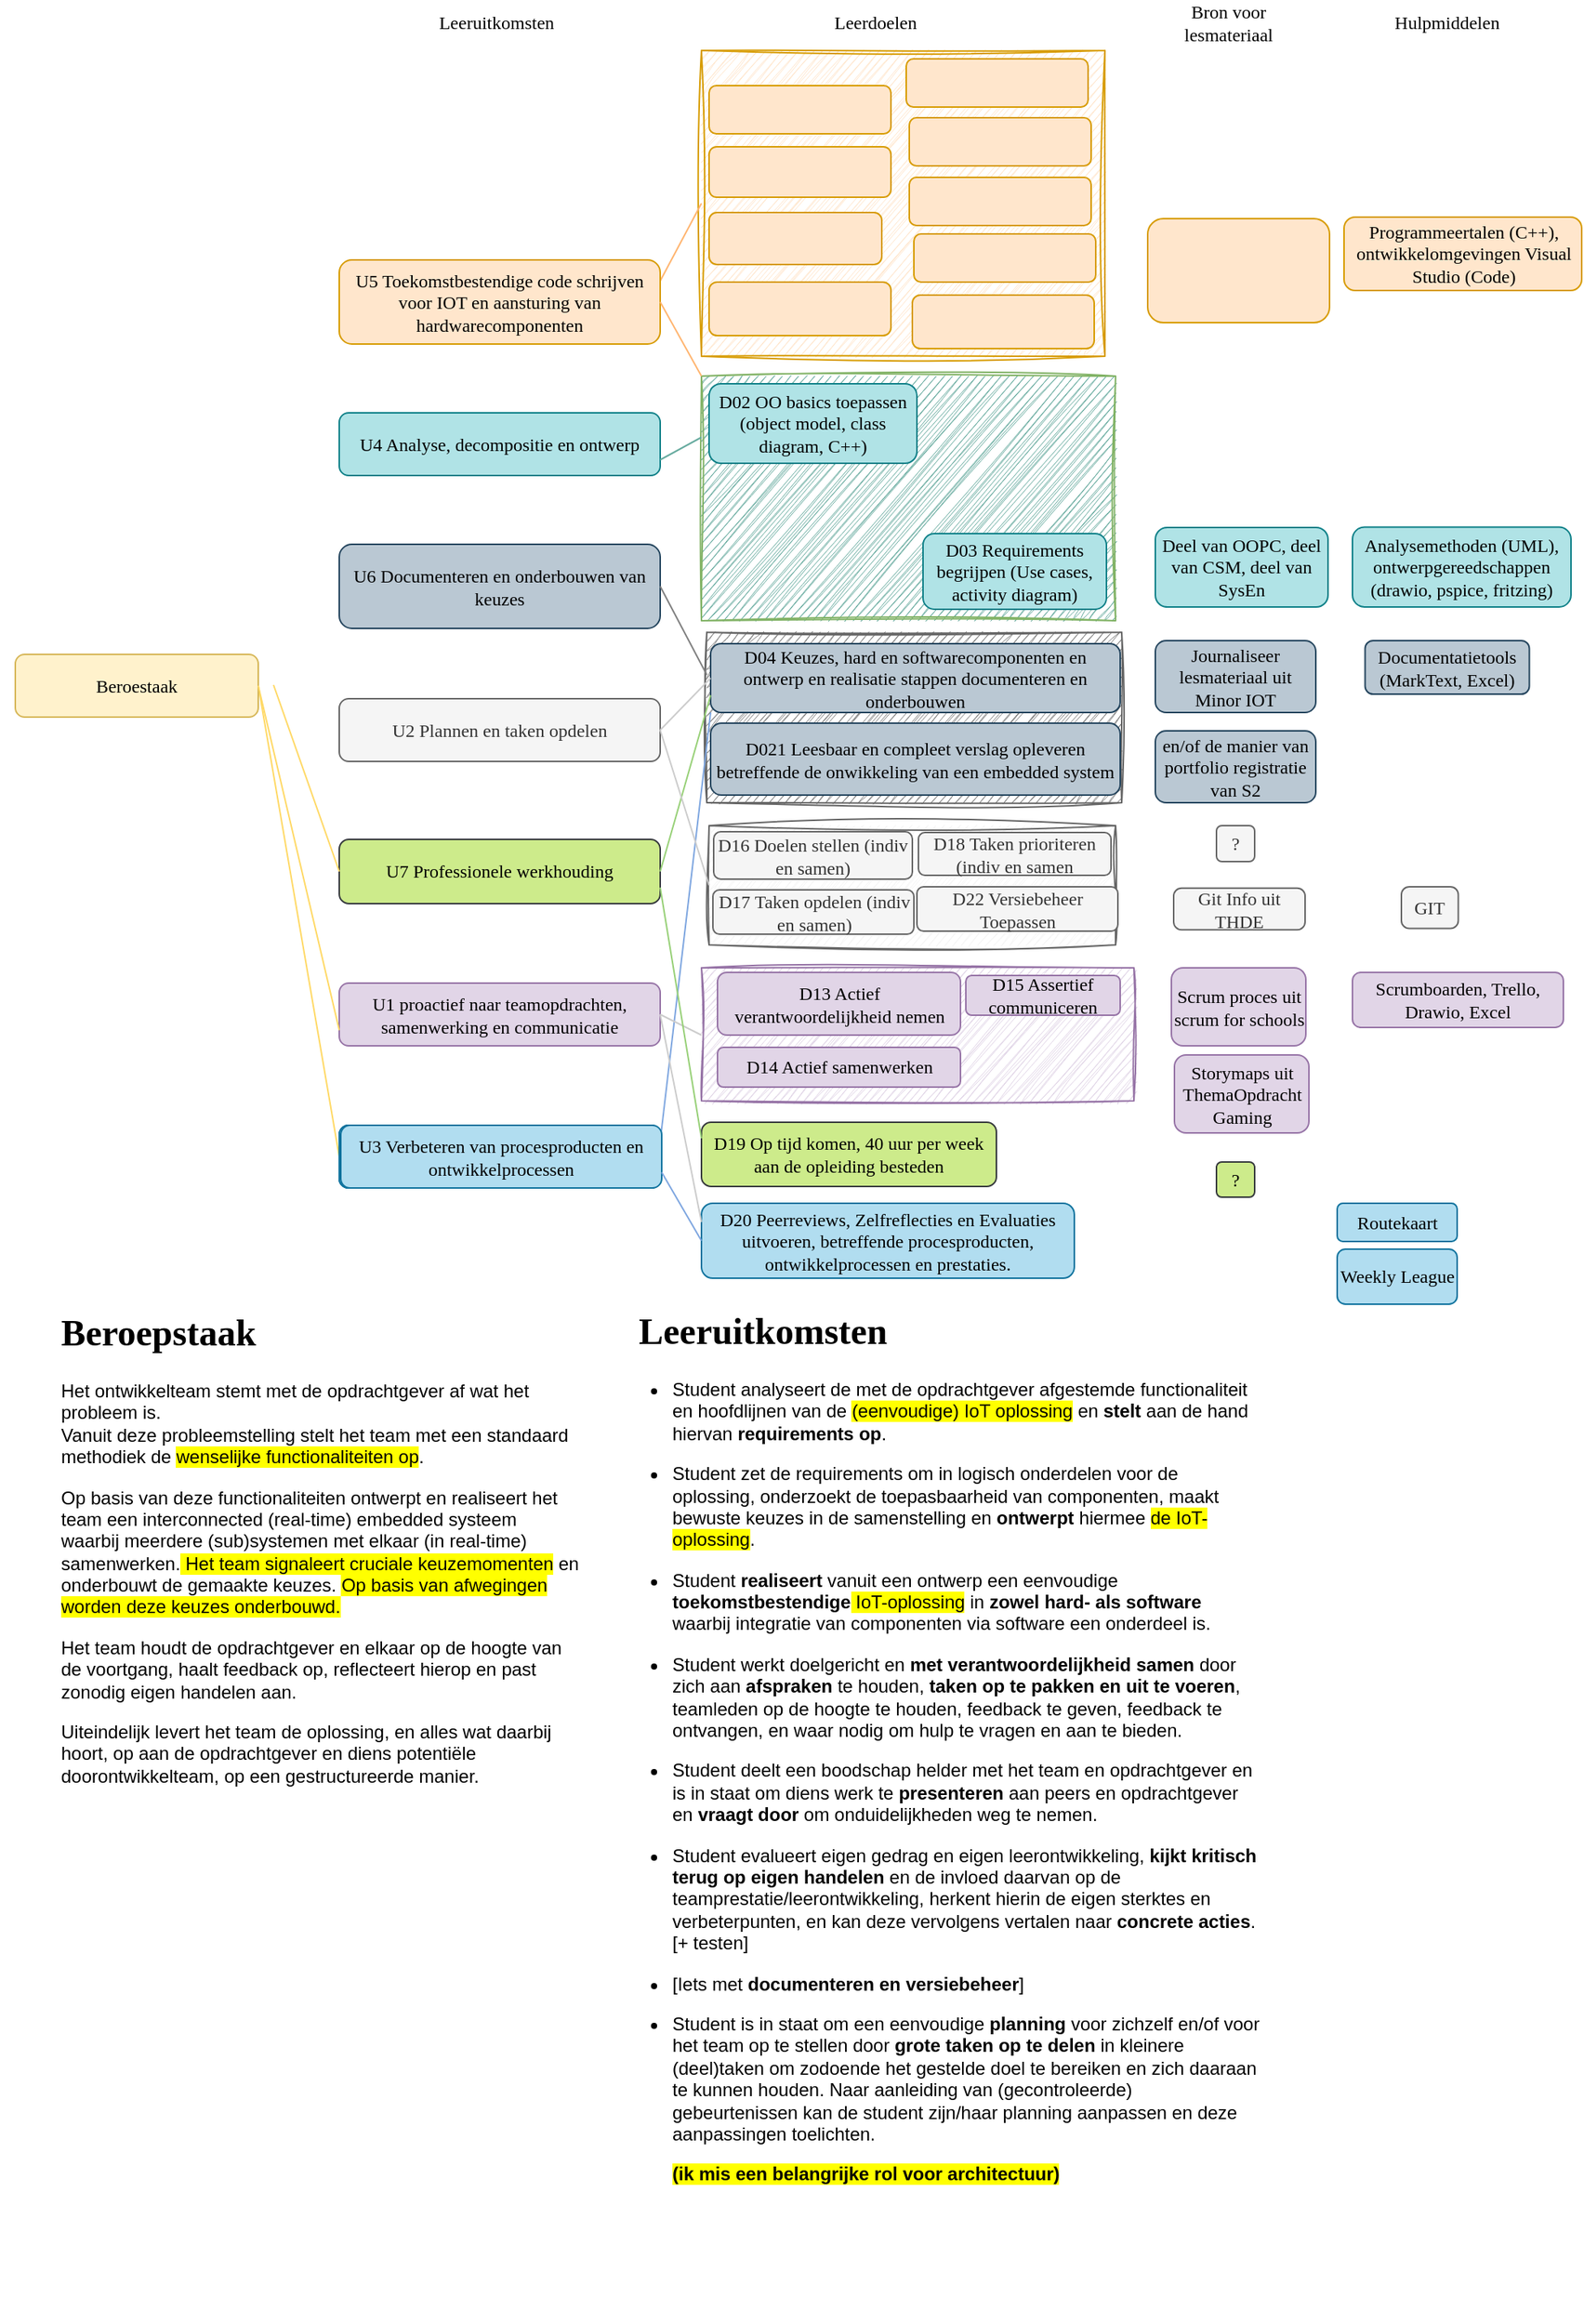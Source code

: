<mxfile version="22.0.2" type="device" pages="2">
  <diagram name="Versie 1" id="dVYwbnoQipHWgZQqzVH6">
    <mxGraphModel dx="1628" dy="2274" grid="0" gridSize="10" guides="1" tooltips="1" connect="1" arrows="1" fold="1" page="1" pageScale="1" pageWidth="850" pageHeight="1100" math="0" shadow="0">
      <root>
        <mxCell id="0" />
        <mxCell id="1" parent="0" />
        <mxCell id="XRBlIBy8fJqKD-E3iMuo-41" value="" style="rounded=0;whiteSpace=wrap;html=1;fontFamily=Tahoma;fillColor=#e1d5e7;strokeColor=#9673a6;glass=0;shadow=0;sketch=1;curveFitting=1;jiggle=2;" parent="1" vertex="1">
          <mxGeometry x="451" y="553" width="283" height="87" as="geometry" />
        </mxCell>
        <mxCell id="XRBlIBy8fJqKD-E3iMuo-40" value="" style="rounded=0;whiteSpace=wrap;html=1;fontFamily=Tahoma;fillColor=#808080;strokeColor=#666666;glass=0;shadow=0;sketch=1;curveFitting=1;jiggle=2;fontColor=#333333;" parent="1" vertex="1">
          <mxGeometry x="454.5" y="333.5" width="271.5" height="111.5" as="geometry" />
        </mxCell>
        <mxCell id="XRBlIBy8fJqKD-E3iMuo-25" value="" style="rounded=0;whiteSpace=wrap;html=1;fontFamily=Tahoma;fillColor=#f5f5f5;strokeColor=#666666;glass=0;shadow=0;sketch=1;curveFitting=1;jiggle=2;fontColor=#333333;" parent="1" vertex="1">
          <mxGeometry x="456" y="460" width="266" height="78" as="geometry" />
        </mxCell>
        <mxCell id="XRBlIBy8fJqKD-E3iMuo-19" value="" style="rounded=0;whiteSpace=wrap;html=1;fontFamily=Tahoma;fillColor=#67AB9F;strokeColor=#82b366;glass=0;shadow=0;sketch=1;curveFitting=1;jiggle=2;" parent="1" vertex="1">
          <mxGeometry x="451" y="166" width="271" height="160" as="geometry" />
        </mxCell>
        <mxCell id="XRBlIBy8fJqKD-E3iMuo-4" value="" style="rounded=0;whiteSpace=wrap;html=1;fontFamily=Tahoma;fillColor=#ffe6cc;strokeColor=#d79b00;glass=0;sketch=1;curveFitting=1;jiggle=2;" parent="1" vertex="1">
          <mxGeometry x="451" y="-47" width="264" height="200" as="geometry" />
        </mxCell>
        <mxCell id="NTpfTQ-1uFYBVZQeLhnm-2" value="Leeruitkomsten" style="text;html=1;strokeColor=none;fillColor=none;align=center;verticalAlign=middle;whiteSpace=wrap;rounded=0;fontFamily=Tahoma;" parent="1" vertex="1">
          <mxGeometry x="287" y="-80" width="60" height="30" as="geometry" />
        </mxCell>
        <mxCell id="NTpfTQ-1uFYBVZQeLhnm-3" value="Leerdoelen" style="text;html=1;strokeColor=none;fillColor=none;align=center;verticalAlign=middle;whiteSpace=wrap;rounded=0;fontFamily=Tahoma;" parent="1" vertex="1">
          <mxGeometry x="535" y="-80" width="60" height="30" as="geometry" />
        </mxCell>
        <mxCell id="NTpfTQ-1uFYBVZQeLhnm-5" value="&lt;blockquote style=&quot;margin: 0 0 0 40px; border: none; padding: 0px;&quot;&gt;&lt;h1&gt;&lt;font face=&quot;Tahoma&quot;&gt;Beroepstaak&lt;/font&gt;&lt;/h1&gt;&lt;p&gt;Het ontwikkelteam stemt met de opdrachtgever af wat het probleem is.&lt;br&gt;Vanuit deze probleemstelling stelt het team met een standaard methodiek de &lt;mark&gt;wenselijke functionaliteiten op&lt;/mark&gt;.&lt;/p&gt;&lt;p&gt;Op basis van deze functionaliteiten ontwerpt en realiseert het team een interconnected (real-time) embedded systeem waarbij meerdere (sub)systemen met elkaar (in real-time) samenwerken.&lt;mark&gt; Het team signaleert cruciale keuzemomenten&lt;/mark&gt; en onderbouwt de gemaakte keuzes. &lt;mark&gt;Op basis van afwegingen worden deze keuzes onderbouwd.&lt;span style=&quot;background-color: rgb(255, 255, 0);&quot;&gt;&lt;br&gt;&lt;/span&gt;&lt;/mark&gt;&lt;/p&gt;&lt;div style=&quot;text-indent: 0px;&quot;&gt;&lt;span style=&quot;background-color: initial; text-indent: -18pt;&quot;&gt;Het team houdt de opdrachtgever en elkaar op de hoogte van de voortgang, haalt feedback op, reflecteert hierop en past zonodig eigen handelen aan.&lt;/span&gt;&lt;/div&gt;&lt;p&gt;&lt;/p&gt;&lt;p&gt;Uiteindelijk levert het team de oplossing, en alles wat daarbij hoort, op aan de opdrachtgever en diens potentiële doorontwikkelteam, op een gestructureerde manier.&lt;br&gt;&lt;/p&gt;&lt;/blockquote&gt;" style="text;html=1;strokeColor=none;fillColor=none;spacing=4;spacingTop=-20;whiteSpace=wrap;overflow=hidden;rounded=0;spacingLeft=-30;" parent="1" vertex="1">
          <mxGeometry x="18" y="773" width="355" height="323" as="geometry" />
        </mxCell>
        <mxCell id="NTpfTQ-1uFYBVZQeLhnm-26" style="rounded=0;orthogonalLoop=1;jettySize=auto;html=1;exitX=1;exitY=0.5;exitDx=0;exitDy=0;entryX=0;entryY=0.5;entryDx=0;entryDy=0;endArrow=none;endFill=0;strokeColor=#FFD966;" parent="1" source="NTpfTQ-1uFYBVZQeLhnm-9" target="NTpfTQ-1uFYBVZQeLhnm-14" edge="1">
          <mxGeometry relative="1" as="geometry" />
        </mxCell>
        <mxCell id="NTpfTQ-1uFYBVZQeLhnm-9" value="Beroestaak" style="rounded=1;whiteSpace=wrap;html=1;fillColor=#fff2cc;strokeColor=#d6b656;fontFamily=Tahoma;" parent="1" vertex="1">
          <mxGeometry x="2" y="348" width="159" height="41" as="geometry" />
        </mxCell>
        <mxCell id="NTpfTQ-1uFYBVZQeLhnm-11" value="&lt;blockquote style=&quot;margin: 0 0 0 40px; border: none; padding: 0px;&quot;&gt;&lt;h1 style=&quot;border-color: var(--border-color); font-family: Helvetica;&quot;&gt;&lt;font style=&quot;border-color: var(--border-color);&quot; face=&quot;Tahoma&quot;&gt;&amp;nbsp; &amp;nbsp;Leeruitkomsten&lt;/font&gt;&lt;/h1&gt;&lt;h1 style=&quot;&quot;&gt;&lt;div&gt;&lt;/div&gt;&lt;ul style=&quot;font-size: 12px;&quot;&gt;&lt;li&gt;&lt;p style=&quot;&quot;&gt;&lt;font style=&quot;font-size: 12px; font-weight: normal;&quot; face=&quot;Helvetica&quot;&gt;Student analyseert de met de opdrachtgever afgestemde functionaliteit en hoofdlijnen van de &lt;mark&gt;(eenvoudige) IoT oplossing&lt;/mark&gt; en &lt;/font&gt;&lt;font style=&quot;font-size: 12px;&quot; face=&quot;Helvetica&quot;&gt;stelt&lt;/font&gt;&lt;font style=&quot;font-size: 12px; font-weight: normal;&quot; face=&quot;Helvetica&quot;&gt; aan de hand hiervan &lt;/font&gt;&lt;font style=&quot;font-size: 12px;&quot; face=&quot;Helvetica&quot;&gt;requirements op&lt;/font&gt;&lt;font style=&quot;font-size: 12px; font-weight: normal;&quot; face=&quot;Helvetica&quot;&gt;.&lt;/font&gt;&lt;/p&gt;&lt;/li&gt;&lt;li&gt;&lt;p&gt;&lt;font style=&quot;font-size: 12px;&quot; face=&quot;Helvetica&quot;&gt;&lt;span style=&quot;font-weight: normal;&quot;&gt;Student zet de requirements om in logisch onderdelen voor de oplossing, onderzoekt de toepasbaarheid van componenten, maakt bewuste keuzes in de samenstelling en &lt;/span&gt;ontwerpt&lt;span style=&quot;font-weight: normal;&quot;&gt; hiermee &lt;/span&gt;&lt;mark style=&quot;font-weight: normal;&quot;&gt;de IoT-oplossing&lt;/mark&gt;&lt;span style=&quot;font-weight: normal;&quot;&gt;.&lt;/span&gt;&lt;/font&gt;&lt;/p&gt;&lt;/li&gt;&lt;li&gt;&lt;p&gt;&lt;font style=&quot;font-size: 12px;&quot; face=&quot;Helvetica&quot;&gt;&lt;span style=&quot;font-weight: normal;&quot;&gt;Student &lt;/span&gt;realiseert&lt;span style=&quot;font-weight: normal;&quot;&gt; vanuit een ontwerp een eenvoudige &lt;/span&gt;toekomstbestendige&lt;mark style=&quot;font-weight: normal;&quot;&gt; IoT-oplossing&lt;/mark&gt;&lt;span style=&quot;font-weight: normal;&quot;&gt; in &lt;/span&gt;zowel hard- als software&lt;span style=&quot;font-weight: normal;&quot;&gt; waarbij integratie van componenten via software een onderdeel is.&lt;/span&gt;&lt;/font&gt;&lt;/p&gt;&lt;/li&gt;&lt;li&gt;&lt;p&gt;&lt;font style=&quot;font-size: 12px;&quot; face=&quot;Helvetica&quot;&gt;&lt;span style=&quot;font-weight: normal;&quot;&gt;Student werkt doelgericht en &lt;/span&gt;met verantwoordelijkheid samen&lt;span style=&quot;font-weight: normal;&quot;&gt; door zich aan &lt;/span&gt;afspraken&lt;span style=&quot;font-weight: normal;&quot;&gt; te houden, &lt;/span&gt;taken op te pakken en uit te voeren&lt;span style=&quot;font-weight: normal;&quot;&gt;, teamleden op de hoogte te houden, feedback te geven, feedback te ontvangen, en waar nodig om hulp te vragen en aan te bieden.&lt;/span&gt;&lt;/font&gt;&lt;/p&gt;&lt;/li&gt;&lt;li&gt;&lt;p&gt;&lt;font style=&quot;font-size: 12px;&quot; face=&quot;Helvetica&quot;&gt;&lt;span style=&quot;font-weight: normal;&quot;&gt;Student deelt een boodschap helder met het team en opdrachtgever en is in staat om diens werk te &lt;/span&gt;presenteren&lt;span style=&quot;font-weight: normal;&quot;&gt; aan peers en opdrachtgever en &lt;/span&gt;vraagt door&lt;span style=&quot;font-weight: normal;&quot;&gt; om onduidelijkheden weg te nemen.&lt;/span&gt;&lt;/font&gt;&lt;/p&gt;&lt;/li&gt;&lt;li&gt;&lt;p&gt;&lt;font style=&quot;font-size: 12px;&quot; face=&quot;Helvetica&quot;&gt;&lt;span style=&quot;font-weight: normal;&quot;&gt;Student evalueert eigen gedrag en eigen leerontwikkeling, &lt;/span&gt;kijkt kritisch terug op eigen handelen&lt;span style=&quot;font-weight: normal;&quot;&gt; en de invloed daarvan op de teamprestatie/leerontwikkeling, herkent hierin de eigen sterktes en verbeterpunten, en kan deze vervolgens vertalen naar &lt;/span&gt;concrete acties&lt;span style=&quot;font-weight: normal;&quot;&gt;. [+ testen]&lt;/span&gt;&lt;/font&gt;&lt;/p&gt;&lt;/li&gt;&lt;li&gt;&lt;p&gt;&lt;font style=&quot;font-size: 12px;&quot; face=&quot;Helvetica&quot;&gt;&lt;span style=&quot;font-weight: normal;&quot;&gt;[Iets met &lt;/span&gt;documenteren en versiebeheer&lt;span style=&quot;font-weight: normal;&quot;&gt;]&lt;/span&gt;&lt;/font&gt;&lt;/p&gt;&lt;/li&gt;&lt;li&gt;&lt;p&gt;&lt;font style=&quot;font-size: 12px;&quot; face=&quot;Helvetica&quot;&gt;&lt;span style=&quot;font-weight: normal;&quot;&gt;Student is in staat om een eenvoudige &lt;/span&gt;planning&lt;span style=&quot;font-weight: normal;&quot;&gt; voor zichzelf en/of voor het team op te stellen door &lt;/span&gt;grote taken op te delen&lt;span style=&quot;font-weight: normal;&quot;&gt; in kleinere (deel)taken om zodoende het gestelde doel te bereiken en zich daaraan te kunnen houden. Naar aanleiding van (gecontroleerde) gebeurtenissen kan de student zijn/haar planning aanpassen en deze aanpassingen toelichten.&lt;/span&gt;&lt;/font&gt;&lt;/p&gt;&lt;font style=&quot;font-size: 12px; background-color: rgb(255, 255, 0);&quot; face=&quot;Helvetica&quot;&gt;(ik mis een belangrijke rol voor architectuur)&lt;/font&gt;&lt;/li&gt;&lt;br&gt;&lt;/ul&gt;&lt;/h1&gt;&lt;/blockquote&gt;" style="text;html=1;strokeColor=none;fillColor=none;spacing=5;spacingTop=-20;whiteSpace=wrap;overflow=hidden;rounded=0;fontFamily=Tahoma;spacingLeft=-50;" parent="1" vertex="1">
          <mxGeometry x="397" y="771" width="423" height="668" as="geometry" />
        </mxCell>
        <mxCell id="NTpfTQ-1uFYBVZQeLhnm-12" value="U1 proactief naar teamopdrachten, samenwerking en communicatie" style="rounded=1;whiteSpace=wrap;html=1;fillColor=#e1d5e7;strokeColor=#9673a6;fontFamily=Tahoma;" parent="1" vertex="1">
          <mxGeometry x="214" y="563" width="210" height="41" as="geometry" />
        </mxCell>
        <mxCell id="NTpfTQ-1uFYBVZQeLhnm-13" value="U2 Plannen en taken opdelen" style="rounded=1;whiteSpace=wrap;html=1;fillColor=#f5f5f5;strokeColor=#666666;fontFamily=Tahoma;fontColor=#333333;" parent="1" vertex="1">
          <mxGeometry x="214" y="377" width="210" height="41" as="geometry" />
        </mxCell>
        <mxCell id="NTpfTQ-1uFYBVZQeLhnm-14" value="U3 - Verbeteren van procesproducten en ontwikkelprocessen" style="rounded=1;whiteSpace=wrap;html=1;fillColor=#b1ddf0;strokeColor=#10739e;fontFamily=Tahoma;" parent="1" vertex="1">
          <mxGeometry x="214" y="656" width="210" height="41" as="geometry" />
        </mxCell>
        <mxCell id="NTpfTQ-1uFYBVZQeLhnm-15" value="U4 Analyse, decompositie en ontwerp" style="rounded=1;whiteSpace=wrap;html=1;fillColor=#b0e3e6;strokeColor=#0e8088;fontFamily=Tahoma;" parent="1" vertex="1">
          <mxGeometry x="214" y="190" width="210" height="41" as="geometry" />
        </mxCell>
        <mxCell id="NTpfTQ-1uFYBVZQeLhnm-43" style="rounded=0;orthogonalLoop=1;jettySize=auto;html=1;exitX=1;exitY=0.25;exitDx=0;exitDy=0;endArrow=none;endFill=0;strokeColor=#FFB570;entryX=0;entryY=0.5;entryDx=0;entryDy=0;" parent="1" source="NTpfTQ-1uFYBVZQeLhnm-16" target="XRBlIBy8fJqKD-E3iMuo-4" edge="1">
          <mxGeometry relative="1" as="geometry">
            <mxPoint x="442" y="120" as="targetPoint" />
          </mxGeometry>
        </mxCell>
        <mxCell id="NTpfTQ-1uFYBVZQeLhnm-16" value="U5 Toekomstbestendige code schrijven voor IOT en aansturing van hardwarecomponenten" style="rounded=1;whiteSpace=wrap;html=1;fontFamily=Tahoma;fillColor=#ffe6cc;strokeColor=#d79b00;" parent="1" vertex="1">
          <mxGeometry x="214" y="90" width="210" height="55" as="geometry" />
        </mxCell>
        <mxCell id="NTpfTQ-1uFYBVZQeLhnm-17" value="U6 Documenteren en onderbouwen van keuzes" style="rounded=1;whiteSpace=wrap;html=1;fillColor=#bac8d3;strokeColor=#23445d;fontFamily=Tahoma;" parent="1" vertex="1">
          <mxGeometry x="214" y="276" width="210" height="55" as="geometry" />
        </mxCell>
        <mxCell id="NTpfTQ-1uFYBVZQeLhnm-18" value="U7 Professionele werkhouding" style="rounded=1;whiteSpace=wrap;html=1;fillColor=#cdeb8b;strokeColor=#36393d;fontFamily=Tahoma;" parent="1" vertex="1">
          <mxGeometry x="214" y="469" width="210" height="42" as="geometry" />
        </mxCell>
        <mxCell id="NTpfTQ-1uFYBVZQeLhnm-37" style="rounded=0;orthogonalLoop=1;jettySize=auto;html=1;exitX=1;exitY=0.5;exitDx=0;exitDy=0;entryX=0;entryY=0.75;entryDx=0;entryDy=0;endArrow=none;endFill=0;strokeColor=#FFD966;" parent="1" source="NTpfTQ-1uFYBVZQeLhnm-9" target="NTpfTQ-1uFYBVZQeLhnm-12" edge="1">
          <mxGeometry relative="1" as="geometry">
            <mxPoint x="191" y="623" as="sourcePoint" />
            <mxPoint x="255" y="623" as="targetPoint" />
          </mxGeometry>
        </mxCell>
        <mxCell id="NTpfTQ-1uFYBVZQeLhnm-39" value="" style="rounded=1;whiteSpace=wrap;html=1;fontFamily=Tahoma;fillColor=#ffe6cc;strokeColor=#d79b00;" parent="1" vertex="1">
          <mxGeometry x="456" y="59" width="113" height="34" as="geometry" />
        </mxCell>
        <mxCell id="NTpfTQ-1uFYBVZQeLhnm-40" value="D02 OO basics toepassen (object model, class diagram, C++)" style="rounded=1;whiteSpace=wrap;html=1;fontFamily=Tahoma;fillColor=#b0e3e6;strokeColor=#0e8088;" parent="1" vertex="1">
          <mxGeometry x="456" y="171" width="136" height="52" as="geometry" />
        </mxCell>
        <mxCell id="NTpfTQ-1uFYBVZQeLhnm-41" value="D03 Requirements begrijpen (Use cases, activity diagram)" style="rounded=1;whiteSpace=wrap;html=1;fontFamily=Tahoma;fillColor=#b0e3e6;strokeColor=#0e8088;" parent="1" vertex="1">
          <mxGeometry x="596" y="269" width="120" height="49.5" as="geometry" />
        </mxCell>
        <mxCell id="NTpfTQ-1uFYBVZQeLhnm-42" value="D04 Keuzes, hard en softwarecomponenten en ontwerp en realisatie stappen documenteren en onderbouwen" style="rounded=1;whiteSpace=wrap;html=1;fontFamily=Tahoma;fillColor=#bac8d3;strokeColor=#23445d;" parent="1" vertex="1">
          <mxGeometry x="457" y="341" width="268" height="45" as="geometry" />
        </mxCell>
        <mxCell id="NTpfTQ-1uFYBVZQeLhnm-44" style="rounded=0;orthogonalLoop=1;jettySize=auto;html=1;exitX=1;exitY=0.5;exitDx=0;exitDy=0;entryX=0;entryY=0;entryDx=0;entryDy=0;endArrow=none;endFill=0;strokeColor=#FFB570;" parent="1" source="NTpfTQ-1uFYBVZQeLhnm-16" target="XRBlIBy8fJqKD-E3iMuo-19" edge="1">
          <mxGeometry relative="1" as="geometry">
            <mxPoint x="449" y="114" as="sourcePoint" />
            <mxPoint x="490" y="109" as="targetPoint" />
          </mxGeometry>
        </mxCell>
        <mxCell id="NTpfTQ-1uFYBVZQeLhnm-46" style="rounded=0;orthogonalLoop=1;jettySize=auto;html=1;exitX=1;exitY=0.5;exitDx=0;exitDy=0;endArrow=none;endFill=0;strokeColor=#808080;entryX=0;entryY=0.25;entryDx=0;entryDy=0;" parent="1" source="NTpfTQ-1uFYBVZQeLhnm-17" target="XRBlIBy8fJqKD-E3iMuo-40" edge="1">
          <mxGeometry relative="1" as="geometry">
            <mxPoint x="449" y="141" as="sourcePoint" />
            <mxPoint x="449" y="368" as="targetPoint" />
          </mxGeometry>
        </mxCell>
        <mxCell id="NTpfTQ-1uFYBVZQeLhnm-47" style="rounded=0;orthogonalLoop=1;jettySize=auto;html=1;exitX=1;exitY=0.5;exitDx=0;exitDy=0;endArrow=none;endFill=0;strokeColor=#CCCCCC;entryX=0;entryY=0.5;entryDx=0;entryDy=0;" parent="1" source="NTpfTQ-1uFYBVZQeLhnm-13" target="NTpfTQ-1uFYBVZQeLhnm-42" edge="1">
          <mxGeometry relative="1" as="geometry">
            <mxPoint x="449" y="316" as="sourcePoint" />
            <mxPoint x="451" y="361" as="targetPoint" />
          </mxGeometry>
        </mxCell>
        <mxCell id="NTpfTQ-1uFYBVZQeLhnm-48" style="rounded=0;orthogonalLoop=1;jettySize=auto;html=1;exitX=1;exitY=0.5;exitDx=0;exitDy=0;entryX=0;entryY=0.75;entryDx=0;entryDy=0;endArrow=none;endFill=0;strokeColor=#97D077;" parent="1" source="NTpfTQ-1uFYBVZQeLhnm-18" target="NTpfTQ-1uFYBVZQeLhnm-42" edge="1">
          <mxGeometry relative="1" as="geometry">
            <mxPoint x="449" y="364" as="sourcePoint" />
            <mxPoint x="496" y="331" as="targetPoint" />
          </mxGeometry>
        </mxCell>
        <mxCell id="NTpfTQ-1uFYBVZQeLhnm-49" style="rounded=0;orthogonalLoop=1;jettySize=auto;html=1;exitX=1;exitY=0.25;exitDx=0;exitDy=0;entryX=0;entryY=1;entryDx=0;entryDy=0;endArrow=none;endFill=0;strokeColor=#7EA6E0;" parent="1" source="NTpfTQ-1uFYBVZQeLhnm-14" target="NTpfTQ-1uFYBVZQeLhnm-42" edge="1">
          <mxGeometry relative="1" as="geometry">
            <mxPoint x="449" y="443" as="sourcePoint" />
            <mxPoint x="495" y="355" as="targetPoint" />
          </mxGeometry>
        </mxCell>
        <mxCell id="NTpfTQ-1uFYBVZQeLhnm-51" style="rounded=0;orthogonalLoop=1;jettySize=auto;html=1;exitX=1;exitY=0.75;exitDx=0;exitDy=0;endArrow=none;endFill=0;strokeColor=#67AB9F;entryX=0;entryY=0.25;entryDx=0;entryDy=0;" parent="1" source="NTpfTQ-1uFYBVZQeLhnm-15" target="XRBlIBy8fJqKD-E3iMuo-19" edge="1">
          <mxGeometry relative="1" as="geometry">
            <mxPoint x="449" y="191" as="sourcePoint" />
            <mxPoint x="441" y="310" as="targetPoint" />
          </mxGeometry>
        </mxCell>
        <mxCell id="NTpfTQ-1uFYBVZQeLhnm-52" value="" style="rounded=1;whiteSpace=wrap;html=1;fontFamily=Tahoma;fillColor=#ffe6cc;strokeColor=#d79b00;" parent="1" vertex="1">
          <mxGeometry x="456" y="16" width="119" height="33" as="geometry" />
        </mxCell>
        <mxCell id="NTpfTQ-1uFYBVZQeLhnm-53" value="Bron voor lesmateriaal" style="text;html=1;strokeColor=none;fillColor=none;align=center;verticalAlign=middle;whiteSpace=wrap;rounded=0;fontFamily=Tahoma;" parent="1" vertex="1">
          <mxGeometry x="766" y="-80" width="60" height="30" as="geometry" />
        </mxCell>
        <mxCell id="NTpfTQ-1uFYBVZQeLhnm-54" value="" style="rounded=1;whiteSpace=wrap;html=1;fontFamily=Tahoma;fillColor=#ffe6cc;strokeColor=#d79b00;" parent="1" vertex="1">
          <mxGeometry x="456" y="-24" width="119" height="31.5" as="geometry" />
        </mxCell>
        <mxCell id="NTpfTQ-1uFYBVZQeLhnm-55" value="" style="rounded=1;whiteSpace=wrap;html=1;fontFamily=Tahoma;fillColor=#ffe6cc;strokeColor=#d79b00;" parent="1" vertex="1">
          <mxGeometry x="585" y="-41.5" width="119" height="31.5" as="geometry" />
        </mxCell>
        <mxCell id="NTpfTQ-1uFYBVZQeLhnm-58" value="" style="rounded=1;whiteSpace=wrap;html=1;fontFamily=Tahoma;fillColor=#ffe6cc;strokeColor=#d79b00;" parent="1" vertex="1">
          <mxGeometry x="587" y="-3" width="119" height="31.5" as="geometry" />
        </mxCell>
        <mxCell id="NTpfTQ-1uFYBVZQeLhnm-59" value="" style="rounded=1;whiteSpace=wrap;html=1;fontFamily=Tahoma;fillColor=#ffe6cc;strokeColor=#d79b00;" parent="1" vertex="1">
          <mxGeometry x="587" y="36" width="119" height="31.5" as="geometry" />
        </mxCell>
        <mxCell id="NTpfTQ-1uFYBVZQeLhnm-60" value="" style="rounded=1;whiteSpace=wrap;html=1;fontFamily=Tahoma;fillColor=#ffe6cc;strokeColor=#d79b00;" parent="1" vertex="1">
          <mxGeometry x="590" y="73" width="119" height="31.5" as="geometry" />
        </mxCell>
        <mxCell id="NTpfTQ-1uFYBVZQeLhnm-61" value="" style="rounded=1;whiteSpace=wrap;html=1;fontFamily=Tahoma;fillColor=#ffe6cc;strokeColor=#d79b00;" parent="1" vertex="1">
          <mxGeometry x="456" y="104.5" width="119" height="35" as="geometry" />
        </mxCell>
        <mxCell id="NTpfTQ-1uFYBVZQeLhnm-62" value="" style="rounded=1;whiteSpace=wrap;html=1;fontFamily=Tahoma;fillColor=#ffe6cc;strokeColor=#d79b00;" parent="1" vertex="1">
          <mxGeometry x="589" y="113" width="119" height="35" as="geometry" />
        </mxCell>
        <mxCell id="XRBlIBy8fJqKD-E3iMuo-2" value="" style="rounded=1;whiteSpace=wrap;html=1;fontFamily=Tahoma;fillColor=#ffe6cc;strokeColor=#d79b00;" parent="1" vertex="1">
          <mxGeometry x="743" y="63" width="119" height="68" as="geometry" />
        </mxCell>
        <mxCell id="XRBlIBy8fJqKD-E3iMuo-3" value="Deel van OOPC, deel van CSM, deel van SysEn" style="rounded=1;whiteSpace=wrap;html=1;fontFamily=Tahoma;fillColor=#b0e3e6;strokeColor=#0e8088;" parent="1" vertex="1">
          <mxGeometry x="748" y="265" width="113" height="52" as="geometry" />
        </mxCell>
        <mxCell id="XRBlIBy8fJqKD-E3iMuo-8" value="D13 Actief verantwoordelijkheid nemen" style="rounded=1;whiteSpace=wrap;html=1;fillColor=#e1d5e7;strokeColor=#9673a6;fontFamily=Tahoma;" parent="1" vertex="1">
          <mxGeometry x="461.5" y="556" width="159" height="41" as="geometry" />
        </mxCell>
        <mxCell id="XRBlIBy8fJqKD-E3iMuo-9" value="D14 Actief samenwerken" style="rounded=1;whiteSpace=wrap;html=1;fillColor=#e1d5e7;strokeColor=#9673a6;fontFamily=Tahoma;" parent="1" vertex="1">
          <mxGeometry x="461.5" y="605" width="159" height="26" as="geometry" />
        </mxCell>
        <mxCell id="XRBlIBy8fJqKD-E3iMuo-10" value="D15 Assertief communiceren" style="rounded=1;whiteSpace=wrap;html=1;fillColor=#e1d5e7;strokeColor=#9673a6;fontFamily=Tahoma;" parent="1" vertex="1">
          <mxGeometry x="624" y="558" width="101" height="26" as="geometry" />
        </mxCell>
        <mxCell id="XRBlIBy8fJqKD-E3iMuo-11" value="D16 Doelen stellen (indiv en samen)" style="rounded=1;whiteSpace=wrap;html=1;fillColor=#f5f5f5;strokeColor=#666666;fontFamily=Tahoma;fontColor=#333333;" parent="1" vertex="1">
          <mxGeometry x="459" y="464" width="130" height="31" as="geometry" />
        </mxCell>
        <mxCell id="XRBlIBy8fJqKD-E3iMuo-13" value="D17 Taken opdelen (indiv en samen)" style="rounded=1;whiteSpace=wrap;html=1;fillColor=#f5f5f5;strokeColor=#666666;fontFamily=Tahoma;fontColor=#333333;" parent="1" vertex="1">
          <mxGeometry x="458.5" y="502" width="131.5" height="29" as="geometry" />
        </mxCell>
        <mxCell id="XRBlIBy8fJqKD-E3iMuo-15" value="D18 Taken prioriteren (indiv en samen" style="rounded=1;whiteSpace=wrap;html=1;fillColor=#f5f5f5;strokeColor=#666666;fontFamily=Tahoma;fontColor=#333333;" parent="1" vertex="1">
          <mxGeometry x="593" y="464.5" width="126" height="28" as="geometry" />
        </mxCell>
        <mxCell id="XRBlIBy8fJqKD-E3iMuo-18" style="rounded=0;orthogonalLoop=1;jettySize=auto;html=1;exitX=1;exitY=0.5;exitDx=0;exitDy=0;endArrow=none;endFill=0;strokeColor=#CCCCCC;entryX=0;entryY=0.5;entryDx=0;entryDy=0;" parent="1" source="NTpfTQ-1uFYBVZQeLhnm-13" target="XRBlIBy8fJqKD-E3iMuo-25" edge="1">
          <mxGeometry relative="1" as="geometry">
            <mxPoint x="434" y="364" as="sourcePoint" />
            <mxPoint x="436" y="441" as="targetPoint" />
          </mxGeometry>
        </mxCell>
        <mxCell id="XRBlIBy8fJqKD-E3iMuo-21" value="Scrum proces uit scrum for schools" style="rounded=1;whiteSpace=wrap;html=1;fillColor=#e1d5e7;strokeColor=#9673a6;fontFamily=Tahoma;" parent="1" vertex="1">
          <mxGeometry x="758.5" y="553" width="88" height="51" as="geometry" />
        </mxCell>
        <mxCell id="XRBlIBy8fJqKD-E3iMuo-24" value="?" style="rounded=1;whiteSpace=wrap;html=1;fillColor=#f5f5f5;strokeColor=#666666;fontFamily=Tahoma;fontColor=#333333;" parent="1" vertex="1">
          <mxGeometry x="788" y="460" width="25" height="23.5" as="geometry" />
        </mxCell>
        <mxCell id="XRBlIBy8fJqKD-E3iMuo-26" value="Hulpmiddelen" style="text;html=1;strokeColor=none;fillColor=none;align=center;verticalAlign=middle;whiteSpace=wrap;rounded=0;fontFamily=Tahoma;" parent="1" vertex="1">
          <mxGeometry x="909" y="-80" width="60" height="30" as="geometry" />
        </mxCell>
        <mxCell id="XRBlIBy8fJqKD-E3iMuo-27" value="Programmeertalen (C++), ontwikkelomgevingen Visual Studio (Code)" style="rounded=1;whiteSpace=wrap;html=1;fontFamily=Tahoma;fillColor=#ffe6cc;strokeColor=#d79b00;" parent="1" vertex="1">
          <mxGeometry x="871.5" y="62" width="155.5" height="48" as="geometry" />
        </mxCell>
        <mxCell id="XRBlIBy8fJqKD-E3iMuo-28" value="U3 - Verbeteren van procesproducten en ontwikkelprocessen" style="rounded=1;whiteSpace=wrap;html=1;fillColor=#b1ddf0;strokeColor=#10739e;fontFamily=Tahoma;" parent="1" vertex="1">
          <mxGeometry x="214" y="656" width="210" height="41" as="geometry" />
        </mxCell>
        <mxCell id="XRBlIBy8fJqKD-E3iMuo-29" value="U3 - Verbeteren van procesproducten en ontwikkelprocessen" style="rounded=1;whiteSpace=wrap;html=1;fillColor=#b1ddf0;strokeColor=#10739e;fontFamily=Tahoma;" parent="1" vertex="1">
          <mxGeometry x="214" y="656" width="210" height="41" as="geometry" />
        </mxCell>
        <mxCell id="XRBlIBy8fJqKD-E3iMuo-30" value="U3 - Verbeteren van procesproducten en ontwikkelprocessen" style="rounded=1;whiteSpace=wrap;html=1;fillColor=#b1ddf0;strokeColor=#10739e;fontFamily=Tahoma;" parent="1" vertex="1">
          <mxGeometry x="214" y="656" width="210" height="41" as="geometry" />
        </mxCell>
        <mxCell id="XRBlIBy8fJqKD-E3iMuo-31" value="U3 Verbeteren van procesproducten en ontwikkelprocessen" style="rounded=1;whiteSpace=wrap;html=1;fillColor=#b1ddf0;strokeColor=#10739e;fontFamily=Tahoma;" parent="1" vertex="1">
          <mxGeometry x="215" y="656" width="210" height="41" as="geometry" />
        </mxCell>
        <mxCell id="XRBlIBy8fJqKD-E3iMuo-34" value="Analysemethoden (UML), ontwerpgereedschappen (drawio, pspice, fritzing)" style="rounded=1;whiteSpace=wrap;html=1;fontFamily=Tahoma;fillColor=#b0e3e6;strokeColor=#0e8088;" parent="1" vertex="1">
          <mxGeometry x="877" y="264.75" width="143" height="52.25" as="geometry" />
        </mxCell>
        <mxCell id="XRBlIBy8fJqKD-E3iMuo-35" value="Scrumboarden, Trello, Drawio, Excel" style="rounded=1;whiteSpace=wrap;html=1;fillColor=#e1d5e7;strokeColor=#9673a6;fontFamily=Tahoma;" parent="1" vertex="1">
          <mxGeometry x="877" y="556" width="138" height="36" as="geometry" />
        </mxCell>
        <mxCell id="XRBlIBy8fJqKD-E3iMuo-36" value="Journaliseer lesmateriaal uit Minor IOT" style="rounded=1;whiteSpace=wrap;html=1;fontFamily=Tahoma;fillColor=#bac8d3;strokeColor=#23445d;" parent="1" vertex="1">
          <mxGeometry x="748" y="339" width="105" height="47" as="geometry" />
        </mxCell>
        <mxCell id="XRBlIBy8fJqKD-E3iMuo-37" value="Documentatietools (MarkText, Excel)" style="rounded=1;whiteSpace=wrap;html=1;fontFamily=Tahoma;fillColor=#bac8d3;strokeColor=#23445d;" parent="1" vertex="1">
          <mxGeometry x="885.25" y="339" width="107.5" height="35" as="geometry" />
        </mxCell>
        <mxCell id="XRBlIBy8fJqKD-E3iMuo-38" value="D021 Leesbaar en compleet verslag opleveren betreffende de onwikkeling van een embedded system" style="rounded=1;whiteSpace=wrap;html=1;fontFamily=Tahoma;fillColor=#bac8d3;strokeColor=#23445d;" parent="1" vertex="1">
          <mxGeometry x="457" y="393" width="268" height="47" as="geometry" />
        </mxCell>
        <mxCell id="XRBlIBy8fJqKD-E3iMuo-42" style="rounded=0;orthogonalLoop=1;jettySize=auto;html=1;exitX=1;exitY=0.5;exitDx=0;exitDy=0;endArrow=none;endFill=0;strokeColor=#CCCCCC;" parent="1" source="NTpfTQ-1uFYBVZQeLhnm-12" edge="1">
          <mxGeometry relative="1" as="geometry">
            <mxPoint x="416" y="525" as="sourcePoint" />
            <mxPoint x="451" y="597" as="targetPoint" />
          </mxGeometry>
        </mxCell>
        <mxCell id="XRBlIBy8fJqKD-E3iMuo-43" value="D19 Op tijd komen, 40 uur per week aan de opleiding besteden" style="rounded=1;whiteSpace=wrap;html=1;fillColor=#cdeb8b;strokeColor=#36393d;fontFamily=Tahoma;" parent="1" vertex="1">
          <mxGeometry x="451" y="654" width="193" height="42" as="geometry" />
        </mxCell>
        <mxCell id="XRBlIBy8fJqKD-E3iMuo-44" style="rounded=0;orthogonalLoop=1;jettySize=auto;html=1;exitX=1;exitY=0.75;exitDx=0;exitDy=0;entryX=0;entryY=0.25;entryDx=0;entryDy=0;endArrow=none;endFill=0;strokeColor=#97D077;" parent="1" source="NTpfTQ-1uFYBVZQeLhnm-18" target="XRBlIBy8fJqKD-E3iMuo-43" edge="1">
          <mxGeometry relative="1" as="geometry">
            <mxPoint x="390" y="550" as="sourcePoint" />
            <mxPoint x="423" y="432" as="targetPoint" />
          </mxGeometry>
        </mxCell>
        <mxCell id="XRBlIBy8fJqKD-E3iMuo-46" value="?" style="rounded=1;whiteSpace=wrap;html=1;fillColor=#cdeb8b;strokeColor=#36393d;fontFamily=Tahoma;" parent="1" vertex="1">
          <mxGeometry x="788" y="680" width="25" height="23" as="geometry" />
        </mxCell>
        <mxCell id="XRBlIBy8fJqKD-E3iMuo-47" value="D20 Peerreviews, Zelfreflecties en Evaluaties uitvoeren, betreffende procesproducten, ontwikkelprocessen en prestaties." style="rounded=1;whiteSpace=wrap;html=1;fillColor=#b1ddf0;strokeColor=#10739e;fontFamily=Tahoma;" parent="1" vertex="1">
          <mxGeometry x="451" y="707" width="244" height="49" as="geometry" />
        </mxCell>
        <mxCell id="XRBlIBy8fJqKD-E3iMuo-48" style="rounded=0;orthogonalLoop=1;jettySize=auto;html=1;exitX=1;exitY=0.75;exitDx=0;exitDy=0;entryX=0;entryY=0.5;entryDx=0;entryDy=0;endArrow=none;endFill=0;strokeColor=#7EA6E0;" parent="1" source="XRBlIBy8fJqKD-E3iMuo-31" target="XRBlIBy8fJqKD-E3iMuo-47" edge="1">
          <mxGeometry relative="1" as="geometry">
            <mxPoint x="434" y="676" as="sourcePoint" />
            <mxPoint x="467" y="393" as="targetPoint" />
          </mxGeometry>
        </mxCell>
        <mxCell id="XRBlIBy8fJqKD-E3iMuo-49" style="rounded=0;orthogonalLoop=1;jettySize=auto;html=1;exitX=1;exitY=0.5;exitDx=0;exitDy=0;endArrow=none;endFill=0;strokeColor=#CCCCCC;entryX=0;entryY=0.25;entryDx=0;entryDy=0;" parent="1" source="NTpfTQ-1uFYBVZQeLhnm-12" target="XRBlIBy8fJqKD-E3iMuo-47" edge="1">
          <mxGeometry relative="1" as="geometry">
            <mxPoint x="434" y="594" as="sourcePoint" />
            <mxPoint x="461" y="607" as="targetPoint" />
          </mxGeometry>
        </mxCell>
        <mxCell id="XRBlIBy8fJqKD-E3iMuo-50" value="D22 Versiebeheer Toepassen" style="rounded=1;whiteSpace=wrap;html=1;fillColor=#f5f5f5;strokeColor=#666666;fontFamily=Tahoma;fontColor=#333333;" parent="1" vertex="1">
          <mxGeometry x="592" y="500" width="131.5" height="29" as="geometry" />
        </mxCell>
        <mxCell id="XRBlIBy8fJqKD-E3iMuo-51" value="GIT" style="rounded=1;whiteSpace=wrap;html=1;fillColor=#f5f5f5;strokeColor=#666666;fontFamily=Tahoma;fontColor=#333333;arcSize=19;" parent="1" vertex="1">
          <mxGeometry x="909" y="500" width="37.25" height="27.25" as="geometry" />
        </mxCell>
        <mxCell id="bFUFzWxySRsRLaXDprjx-1" value="Routekaart" style="rounded=1;whiteSpace=wrap;html=1;fillColor=#b1ddf0;strokeColor=#10739e;fontFamily=Tahoma;" parent="1" vertex="1">
          <mxGeometry x="867" y="707" width="78.5" height="25" as="geometry" />
        </mxCell>
        <mxCell id="bFUFzWxySRsRLaXDprjx-2" value="Weekly League" style="rounded=1;whiteSpace=wrap;html=1;fillColor=#b1ddf0;strokeColor=#10739e;fontFamily=Tahoma;" parent="1" vertex="1">
          <mxGeometry x="867" y="737" width="78.5" height="36" as="geometry" />
        </mxCell>
        <mxCell id="Cq9pbXJoGe0s0eYMbHxr-1" style="rounded=0;orthogonalLoop=1;jettySize=auto;html=1;exitX=1;exitY=0.25;exitDx=0;exitDy=0;entryX=0;entryY=0.5;entryDx=0;entryDy=0;endArrow=none;endFill=0;strokeColor=#FFD966;" edge="1" parent="1" target="NTpfTQ-1uFYBVZQeLhnm-18">
          <mxGeometry relative="1" as="geometry">
            <mxPoint x="171" y="368" as="sourcePoint" />
            <mxPoint x="224" y="604" as="targetPoint" />
          </mxGeometry>
        </mxCell>
        <mxCell id="Cq9pbXJoGe0s0eYMbHxr-2" value="Storymaps uit ThemaOpdracht Gaming" style="rounded=1;whiteSpace=wrap;html=1;fillColor=#e1d5e7;strokeColor=#9673a6;fontFamily=Tahoma;" vertex="1" parent="1">
          <mxGeometry x="760.5" y="610" width="88" height="51" as="geometry" />
        </mxCell>
        <mxCell id="Cq9pbXJoGe0s0eYMbHxr-3" value="Git Info uit THDE" style="rounded=1;whiteSpace=wrap;html=1;fillColor=#f5f5f5;strokeColor=#666666;fontFamily=Tahoma;fontColor=#333333;arcSize=19;" vertex="1" parent="1">
          <mxGeometry x="760" y="500.88" width="86" height="27.25" as="geometry" />
        </mxCell>
        <mxCell id="Cq9pbXJoGe0s0eYMbHxr-4" value="en/of de manier van portfolio registratie van S2" style="rounded=1;whiteSpace=wrap;html=1;fontFamily=Tahoma;fillColor=#bac8d3;strokeColor=#23445d;" vertex="1" parent="1">
          <mxGeometry x="748" y="398" width="105" height="47" as="geometry" />
        </mxCell>
      </root>
    </mxGraphModel>
  </diagram>
  <diagram name="obs_s2_Gedetailleerdere planning_ter_inspiratie" id="Pa-m8U9TITw_vlq45sqC">
    <mxGraphModel dx="1126" dy="1568" grid="0" gridSize="30" guides="1" tooltips="1" connect="1" arrows="1" fold="1" page="0" pageScale="1" pageWidth="850" pageHeight="1100" math="0" shadow="0">
      <root>
        <mxCell id="-7u5yt0Q4W7FH26i966t-0" />
        <mxCell id="-7u5yt0Q4W7FH26i966t-1" parent="-7u5yt0Q4W7FH26i966t-0" />
        <mxCell id="-7u5yt0Q4W7FH26i966t-2" value="Introductie IOT curriculum, routekaart, context, doelen, nut. [1]" style="rounded=1;whiteSpace=wrap;html=1;fillColor=#fff2cc;strokeColor=#d6b656;" parent="-7u5yt0Q4W7FH26i966t-1" vertex="1">
          <mxGeometry x="240" y="120" width="120" height="60" as="geometry" />
        </mxCell>
        <mxCell id="-7u5yt0Q4W7FH26i966t-3" value="Journaliseren [1]" style="rounded=1;whiteSpace=wrap;html=1;fillColor=#fff2cc;strokeColor=#d6b656;" parent="-7u5yt0Q4W7FH26i966t-1" vertex="1">
          <mxGeometry x="3600" y="120" width="120" height="60" as="geometry" />
        </mxCell>
        <mxCell id="-7u5yt0Q4W7FH26i966t-4" value="Scrum-cursus [2]" style="rounded=1;whiteSpace=wrap;html=1;fillColor=#ffe6cc;strokeColor=#d79b00;dashed=1;" parent="-7u5yt0Q4W7FH26i966t-1" vertex="1">
          <mxGeometry x="240" y="240" width="240" height="60" as="geometry" />
        </mxCell>
        <mxCell id="-7u5yt0Q4W7FH26i966t-5" value="&lt;b&gt;Legenda&lt;/b&gt;&lt;br&gt;&lt;br&gt;[n] = n dagdelen&lt;br&gt;Practicum =&amp;gt; groepje van 2" style="text;html=1;strokeColor=none;fillColor=none;align=left;verticalAlign=top;whiteSpace=wrap;rounded=0;" parent="-7u5yt0Q4W7FH26i966t-1" vertex="1">
          <mxGeometry x="13" y="40" width="207" height="110" as="geometry" />
        </mxCell>
        <mxCell id="-7u5yt0Q4W7FH26i966t-6" value="Geel is les" style="rounded=1;whiteSpace=wrap;html=1;fillColor=#fff2cc;strokeColor=#d6b656;" parent="-7u5yt0Q4W7FH26i966t-1" vertex="1">
          <mxGeometry x="9" y="110" width="141" height="30" as="geometry" />
        </mxCell>
        <mxCell id="-7u5yt0Q4W7FH26i966t-7" value="Verhoogd betekent: extra (voor aantekening)" style="rounded=1;whiteSpace=wrap;html=1;fillColor=#fff2cc;strokeColor=#d6b656;glass=0;shadow=1;" parent="-7u5yt0Q4W7FH26i966t-1" vertex="1">
          <mxGeometry x="12" y="150" width="138" height="60" as="geometry" />
        </mxCell>
        <mxCell id="-7u5yt0Q4W7FH26i966t-8" value="Oranje is practicum en project" style="rounded=1;whiteSpace=wrap;html=1;fillColor=#ffe6cc;strokeColor=#d79b00;" parent="-7u5yt0Q4W7FH26i966t-1" vertex="1">
          <mxGeometry x="12" y="220" width="138" height="30" as="geometry" />
        </mxCell>
        <mxCell id="-7u5yt0Q4W7FH26i966t-9" value="GIT - met team behandelen en oefenen [2]" style="rounded=1;whiteSpace=wrap;html=1;fillColor=#ffe6cc;strokeColor=#d79b00;dashed=1;" parent="-7u5yt0Q4W7FH26i966t-1" vertex="1">
          <mxGeometry x="480" y="240" width="240" height="60" as="geometry" />
        </mxCell>
        <mxCell id="-7u5yt0Q4W7FH26i966t-10" value="C++ geschiedenis, compileren,&lt;br&gt;VS-Code [1]" style="rounded=1;whiteSpace=wrap;html=1;fillColor=#fff2cc;strokeColor=#d6b656;" parent="-7u5yt0Q4W7FH26i966t-1" vertex="1">
          <mxGeometry x="360" y="120" width="120" height="60" as="geometry" />
        </mxCell>
        <mxCell id="-7u5yt0Q4W7FH26i966t-11" value="C++ Basics&lt;br&gt;(keywords, functies, variabelen, structs, arrays, bitoperaties, loops, strings). [8]" style="rounded=1;whiteSpace=wrap;html=1;fillColor=#fff2cc;strokeColor=#d6b656;" parent="-7u5yt0Q4W7FH26i966t-1" vertex="1">
          <mxGeometry x="480" y="120" width="960" height="62" as="geometry" />
        </mxCell>
        <mxCell id="-7u5yt0Q4W7FH26i966t-12" value="VS Code -&lt;br&gt;C++ debuggen [1]" style="rounded=1;whiteSpace=wrap;html=1;fillColor=#fff2cc;strokeColor=#d6b656;" parent="-7u5yt0Q4W7FH26i966t-1" vertex="1">
          <mxGeometry x="1440" y="120" width="120" height="60" as="geometry" />
        </mxCell>
        <mxCell id="-7u5yt0Q4W7FH26i966t-13" value="Overerving, Abstracte interface, Adapter pattern&lt;br&gt;Object Model ontwerpen en omzetten naar klassediagram [4]" style="rounded=1;whiteSpace=wrap;html=1;fillColor=#fff2cc;strokeColor=#d6b656;" parent="-7u5yt0Q4W7FH26i966t-1" vertex="1">
          <mxGeometry x="4560" y="120" width="480" height="60" as="geometry" />
        </mxCell>
        <mxCell id="-7u5yt0Q4W7FH26i966t-14" value="Voor diezelfde ochtend worden studenten die achterlopen individueel uitgenodigd voor een &lt;b&gt;voortgangsgesprek&lt;/b&gt;.&lt;br&gt;&lt;br&gt;Budget aan dagdelen (los van vrijdagmiddag) voor zowel les als project: 19 wk * 4 = [76]" style="text;html=1;strokeColor=none;fillColor=none;align=left;verticalAlign=middle;whiteSpace=wrap;rounded=0;" parent="-7u5yt0Q4W7FH26i966t-1" vertex="1">
          <mxGeometry x="18" y="640" width="193" height="123" as="geometry" />
        </mxCell>
        <mxCell id="-7u5yt0Q4W7FH26i966t-15" value="Tijd in dagen (4 dagen per week)" style="endArrow=classic;html=1;rounded=0;fontStyle=0;strokeColor=#999999;" parent="-7u5yt0Q4W7FH26i966t-1" edge="1">
          <mxGeometry y="10" width="50" height="50" relative="1" as="geometry">
            <mxPoint x="240" y="40" as="sourcePoint" />
            <mxPoint x="540" y="40" as="targetPoint" />
            <mxPoint as="offset" />
          </mxGeometry>
        </mxCell>
        <mxCell id="-7u5yt0Q4W7FH26i966t-16" value="Kleine team projecten Karakter/text - spelletje(s) gebaseerd op C++ basics. [4]" style="rounded=1;whiteSpace=wrap;html=1;fillColor=#ffe6cc;strokeColor=#d79b00;dashed=1;" parent="-7u5yt0Q4W7FH26i966t-1" vertex="1">
          <mxGeometry x="720" y="240" width="480" height="60" as="geometry" />
        </mxCell>
        <mxCell id="-7u5yt0Q4W7FH26i966t-17" value="Rekenen, rekenen met eenheden, multimeter, weerstanden, potmeter [4]" style="rounded=1;whiteSpace=wrap;html=1;fillColor=#fff2cc;strokeColor=#d6b656;" parent="-7u5yt0Q4W7FH26i966t-1" vertex="1">
          <mxGeometry x="1560" y="120" width="480" height="60" as="geometry" />
        </mxCell>
        <mxCell id="-7u5yt0Q4W7FH26i966t-18" value="Practicum multimeter en weerstandsnetwerken [3]" style="rounded=1;whiteSpace=wrap;html=1;fillColor=#ffe6cc;strokeColor=#d79b00;" parent="-7u5yt0Q4W7FH26i966t-1" vertex="1">
          <mxGeometry x="1680" y="180" width="360" height="60" as="geometry" />
        </mxCell>
        <mxCell id="-7u5yt0Q4W7FH26i966t-19" value="Kirchoff, diodes/leds, comparator, schakelaar, pullup, pulldown, schakelen met relais, bipolair en MOSFET [3]" style="rounded=1;whiteSpace=wrap;html=1;fillColor=#fff2cc;strokeColor=#d6b656;" parent="-7u5yt0Q4W7FH26i966t-1" vertex="1">
          <mxGeometry x="2040" y="120" width="360" height="60" as="geometry" />
        </mxCell>
        <mxCell id="-7u5yt0Q4W7FH26i966t-20" value="Practicum&amp;nbsp; leds, comparators, schakelen met transistoren [3]" style="rounded=1;whiteSpace=wrap;html=1;fillColor=#ffe6cc;strokeColor=#d79b00;" parent="-7u5yt0Q4W7FH26i966t-1" vertex="1">
          <mxGeometry x="2040" y="180" width="360" height="60" as="geometry" />
        </mxCell>
        <mxCell id="-7u5yt0Q4W7FH26i966t-21" value="Begeleid huiswerk afmaken&amp;nbsp; of inhalen [Elke &lt;b&gt;vrijdag&lt;/b&gt;ochtend]" style="rounded=1;whiteSpace=wrap;html=1;fillColor=#fff2cc;strokeColor=#d6b656;" parent="-7u5yt0Q4W7FH26i966t-1" vertex="1">
          <mxGeometry x="9" y="450" width="180" height="60" as="geometry" />
        </mxCell>
        <mxCell id="-7u5yt0Q4W7FH26i966t-22" value="&lt;b&gt;Impliciet:&lt;/b&gt;" style="text;html=1;strokeColor=none;fillColor=none;align=left;verticalAlign=top;whiteSpace=wrap;rounded=0;" parent="-7u5yt0Q4W7FH26i966t-1" vertex="1">
          <mxGeometry x="12" y="426" width="76" height="24" as="geometry" />
        </mxCell>
        <mxCell id="-7u5yt0Q4W7FH26i966t-23" value="Practicum Picoscope en servocontroller [2]" style="rounded=1;whiteSpace=wrap;html=1;fillColor=#ffe6cc;strokeColor=#d79b00;" parent="-7u5yt0Q4W7FH26i966t-1" vertex="1">
          <mxGeometry x="2400" y="180" width="240" height="60" as="geometry" />
        </mxCell>
        <mxCell id="-7u5yt0Q4W7FH26i966t-24" value="Condensator, laadcurve [1]" style="rounded=1;whiteSpace=wrap;html=1;fillColor=#fff2cc;strokeColor=#d6b656;" parent="-7u5yt0Q4W7FH26i966t-1" vertex="1">
          <mxGeometry x="2400" y="120" width="120" height="60" as="geometry" />
        </mxCell>
        <mxCell id="-7u5yt0Q4W7FH26i966t-25" value="C++ en UML: klassen, references, compositie, associatie, FSM [3]" style="rounded=1;whiteSpace=wrap;html=1;fillColor=#fff2cc;strokeColor=#d6b656;" parent="-7u5yt0Q4W7FH26i966t-1" vertex="1">
          <mxGeometry x="2760" y="120" width="360" height="60" as="geometry" />
        </mxCell>
        <mxCell id="-7u5yt0Q4W7FH26i966t-26" value="Microcontrollers , Arduino IDE, Seriele verbinding met Windows programma [2]" style="rounded=1;whiteSpace=wrap;html=1;fillColor=#fff2cc;strokeColor=#d6b656;" parent="-7u5yt0Q4W7FH26i966t-1" vertex="1">
          <mxGeometry x="3240" y="120" width="240" height="60" as="geometry" />
        </mxCell>
        <mxCell id="-7u5yt0Q4W7FH26i966t-27" value="pong voor 4 personen&lt;br style=&quot;border-color: var(--border-color);&quot;&gt;windows/keys based. Ieder schrijft zijn quadrant [3]" style="rounded=1;whiteSpace=wrap;html=1;fillColor=#ffe6cc;strokeColor=#d79b00;dashed=1;" parent="-7u5yt0Q4W7FH26i966t-1" vertex="1">
          <mxGeometry x="2760" y="240" width="360" height="62" as="geometry" />
        </mxCell>
        <mxCell id="-7u5yt0Q4W7FH26i966t-28" value="Fancy vormen, kaatsgedrag, obstakels met uniek kaatsgedrag, teleport gates,&amp;nbsp; geluid etc.&amp;nbsp;" style="rounded=1;whiteSpace=wrap;html=1;fillColor=#ffe6cc;strokeColor=#d79b00;shadow=1;dashed=1;" parent="-7u5yt0Q4W7FH26i966t-1" vertex="1">
          <mxGeometry x="2760" y="302" width="360" height="60" as="geometry" />
        </mxCell>
        <mxCell id="-7u5yt0Q4W7FH26i966t-29" value="hwlib::window gebruiken of zonder hwlib: SFML oid. [1]" style="rounded=1;whiteSpace=wrap;html=1;fillColor=#fff2cc;strokeColor=#d6b656;" parent="-7u5yt0Q4W7FH26i966t-1" vertex="1">
          <mxGeometry x="2640" y="120" width="120" height="60" as="geometry" />
        </mxCell>
        <mxCell id="-7u5yt0Q4W7FH26i966t-30" value="Practicum SFML&amp;nbsp; of hwlib::windows vingeroefeningen [1]" style="rounded=1;whiteSpace=wrap;html=1;fillColor=#ffe6cc;strokeColor=#d79b00;" parent="-7u5yt0Q4W7FH26i966t-1" vertex="1">
          <mxGeometry x="2640" y="180" width="120" height="60" as="geometry" />
        </mxCell>
        <mxCell id="-7u5yt0Q4W7FH26i966t-31" value="breid de pong voor 4 personen&lt;br style=&quot;border-color: var(--border-color);&quot;&gt;uit met verschillende typen controllers: potmeter, ultrasone afstandsmeter, TOF-meter, LDR [2]" style="rounded=1;whiteSpace=wrap;html=1;fillColor=#ffe6cc;strokeColor=#d79b00;dashed=1;" parent="-7u5yt0Q4W7FH26i966t-1" vertex="1">
          <mxGeometry x="3240" y="240" width="360" height="60" as="geometry" />
        </mxCell>
        <mxCell id="-7u5yt0Q4W7FH26i966t-32" value="Speaker toevoegen, geluidseffecten" style="rounded=1;whiteSpace=wrap;html=1;fillColor=#ffe6cc;strokeColor=#d79b00;shadow=1;dashed=1;" parent="-7u5yt0Q4W7FH26i966t-1" vertex="1">
          <mxGeometry x="3240" y="302" width="360" height="58" as="geometry" />
        </mxCell>
        <mxCell id="-7u5yt0Q4W7FH26i966t-33" value="Activity Diagrammen [2]" style="rounded=1;whiteSpace=wrap;html=1;fillColor=#fff2cc;strokeColor=#d6b656;" parent="-7u5yt0Q4W7FH26i966t-1" vertex="1">
          <mxGeometry x="4200" y="120" width="240" height="60" as="geometry" />
        </mxCell>
        <mxCell id="-7u5yt0Q4W7FH26i966t-34" value="Kickoff voor het IOT-eindproject&lt;br&gt;Teamvorming, projectkeuze, mindmappen [2]" style="rounded=1;whiteSpace=wrap;html=1;fillColor=#ffe6cc;strokeColor=#d79b00;dashed=1;" parent="-7u5yt0Q4W7FH26i966t-1" vertex="1">
          <mxGeometry x="3600" y="240" width="240" height="60" as="geometry" />
        </mxCell>
        <mxCell id="-7u5yt0Q4W7FH26i966t-35" value="Met de klant het plan van je team nauwkeuriger afstemmen / bepalen. MosCow. Verantwoordelijkheid van teamleden verdelen tussen individuele taartpunten, elk eindigend met een eigen I2C of SPI sensor of actuator. Er is ook een gemeenschappelijk deel, dat alles verbindt.[2]" style="rounded=1;whiteSpace=wrap;html=1;fillColor=#ffe6cc;strokeColor=#d79b00;dashed=1;" parent="-7u5yt0Q4W7FH26i966t-1" vertex="1">
          <mxGeometry x="3840" y="240" width="240" height="120" as="geometry" />
        </mxCell>
        <mxCell id="-7u5yt0Q4W7FH26i966t-36" value="Toets electronica, eerste kans [1]" style="rounded=1;whiteSpace=wrap;html=1;fillColor=#ffe6cc;strokeColor=#d79b00;" parent="-7u5yt0Q4W7FH26i966t-1" vertex="1">
          <mxGeometry x="3120" y="181" width="120" height="60" as="geometry" />
        </mxCell>
        <mxCell id="-7u5yt0Q4W7FH26i966t-39" value="Use case beschrijvingen en Diagrammen [1]" style="rounded=1;whiteSpace=wrap;html=1;fillColor=#fff2cc;strokeColor=#d6b656;" parent="-7u5yt0Q4W7FH26i966t-1" vertex="1">
          <mxGeometry x="4080" y="120" width="120" height="60" as="geometry" />
        </mxCell>
        <mxCell id="-7u5yt0Q4W7FH26i966t-40" value="Initiele Object modellen ontwerpen en omzetten naar klasse diagrammen[3/5]" style="rounded=1;whiteSpace=wrap;html=1;fillColor=#ffe6cc;strokeColor=#d79b00;dashed=1;" parent="-7u5yt0Q4W7FH26i966t-1" vertex="1">
          <mxGeometry x="5880" y="240" width="360" height="60" as="geometry" />
        </mxCell>
        <mxCell id="-7u5yt0Q4W7FH26i966t-41" value="Use case en Activitydiagrammen voor het project ontwerpen en afstemmen&amp;nbsp; [3]" style="rounded=1;whiteSpace=wrap;html=1;fillColor=#ffe6cc;strokeColor=#d79b00;dashed=1;" parent="-7u5yt0Q4W7FH26i966t-1" vertex="1">
          <mxGeometry x="4080" y="240" width="360" height="60" as="geometry" />
        </mxCell>
        <mxCell id="-7u5yt0Q4W7FH26i966t-43" value="Communicatieprotocollen, Internet, REST, json [3]" style="rounded=1;whiteSpace=wrap;html=1;fillColor=#fff2cc;strokeColor=#d6b656;" parent="-7u5yt0Q4W7FH26i966t-1" vertex="1">
          <mxGeometry x="5040" y="120" width="360" height="60" as="geometry" />
        </mxCell>
        <mxCell id="-7u5yt0Q4W7FH26i966t-44" value="Practicum Communicatieprotocollen (server-client verbinding, REST, json) [3]" style="rounded=1;whiteSpace=wrap;html=1;fillColor=#ffe6cc;strokeColor=#d79b00;" parent="-7u5yt0Q4W7FH26i966t-1" vertex="1">
          <mxGeometry x="5040" y="180" width="360" height="60" as="geometry" />
        </mxCell>
        <mxCell id="-7u5yt0Q4W7FH26i966t-45" value="MQTT [1]" style="rounded=1;whiteSpace=wrap;html=1;fillColor=#fff2cc;strokeColor=#d6b656;" parent="-7u5yt0Q4W7FH26i966t-1" vertex="1">
          <mxGeometry x="5400" y="120" width="120" height="60" as="geometry" />
        </mxCell>
        <mxCell id="-7u5yt0Q4W7FH26i966t-46" value="Practicum MQTT [3]" style="rounded=1;whiteSpace=wrap;html=1;fillColor=#ffe6cc;strokeColor=#d79b00;" parent="-7u5yt0Q4W7FH26i966t-1" vertex="1">
          <mxGeometry x="5400" y="180" width="360" height="60" as="geometry" />
        </mxCell>
        <mxCell id="-7u5yt0Q4W7FH26i966t-47" value="Bouwen voor microcontrollers via command-line in professionele omgeving (evt hwlib based) Pico [2]" style="rounded=1;whiteSpace=wrap;html=1;fillColor=#fff2cc;strokeColor=#d6b656;" parent="-7u5yt0Q4W7FH26i966t-1" vertex="1">
          <mxGeometry x="5880" y="120" width="240" height="60" as="geometry" />
        </mxCell>
        <mxCell id="-7u5yt0Q4W7FH26i966t-48" value="I2C, SPI, Datasheet lezen en logic analyser [2]" style="rounded=1;whiteSpace=wrap;html=1;fillColor=#fff2cc;strokeColor=#d6b656;" parent="-7u5yt0Q4W7FH26i966t-1" vertex="1">
          <mxGeometry x="6120" y="120" width="240" height="60" as="geometry" />
        </mxCell>
        <mxCell id="-7u5yt0Q4W7FH26i966t-49" value="Practicum I2C [2]" style="rounded=1;whiteSpace=wrap;html=1;fillColor=#ffe6cc;strokeColor=#d79b00;" parent="-7u5yt0Q4W7FH26i966t-1" vertex="1">
          <mxGeometry x="6240" y="180" width="240" height="60" as="geometry" />
        </mxCell>
        <mxCell id="-7u5yt0Q4W7FH26i966t-50" value="Stippelijn betekent indicatief, geen harde planning" style="rounded=1;whiteSpace=wrap;html=1;fillColor=#ffe6cc;strokeColor=#d79b00;dashed=1;" parent="-7u5yt0Q4W7FH26i966t-1" vertex="1">
          <mxGeometry x="14" y="262" width="136" height="58" as="geometry" />
        </mxCell>
        <mxCell id="-7u5yt0Q4W7FH26i966t-52" value="Uitwerken van project in code, tests, etc" style="rounded=1;whiteSpace=wrap;html=1;fillColor=#ffe6cc;strokeColor=#d79b00;dashed=1;" parent="-7u5yt0Q4W7FH26i966t-1" vertex="1">
          <mxGeometry x="6240" y="242" width="2400" height="60" as="geometry" />
        </mxCell>
        <mxCell id="-7u5yt0Q4W7FH26i966t-53" value="Power management [1]" style="rounded=1;whiteSpace=wrap;html=1;fillColor=#fff2cc;strokeColor=#d6b656;" parent="-7u5yt0Q4W7FH26i966t-1" vertex="1">
          <mxGeometry x="6480" y="120" width="120" height="60" as="geometry" />
        </mxCell>
        <mxCell id="-7u5yt0Q4W7FH26i966t-54" value="Practicum Power Management (atiny-sleep, zonnecellen, batterijen [3]" style="rounded=1;whiteSpace=wrap;html=1;fillColor=#ffe6cc;strokeColor=#d79b00;" parent="-7u5yt0Q4W7FH26i966t-1" vertex="1">
          <mxGeometry x="6480" y="180" width="360" height="60" as="geometry" />
        </mxCell>
        <mxCell id="-7u5yt0Q4W7FH26i966t-55" value="Oled of Epaper aansturen&lt;br&gt;(via hwlib of andere driver)&amp;nbsp; [1]" style="rounded=1;whiteSpace=wrap;html=1;fillColor=#fff2cc;strokeColor=#d6b656;" parent="-7u5yt0Q4W7FH26i966t-1" vertex="1">
          <mxGeometry x="6360" y="120" width="120" height="60" as="geometry" />
        </mxCell>
        <mxCell id="-7u5yt0Q4W7FH26i966t-56" value="&lt;div&gt;&lt;b&gt;&amp;nbsp; &amp;nbsp; &amp;nbsp; &amp;nbsp; &amp;nbsp;Indeling&lt;/b&gt;&lt;/div&gt;&lt;ul&gt;&lt;li&gt;De lessen &quot;slaan de trom&quot; / bepalen de maat van de roeispanen.&lt;/li&gt;&lt;li style=&quot;border-color: var(--border-color);&quot;&gt;&quot;&lt;b style=&quot;border-color: var(--border-color);&quot;&gt;Gaten&lt;/b&gt;&quot; in het rooster zijn bedoeld voor&amp;nbsp;&lt;b style=&quot;border-color: var(--border-color);&quot;&gt;ad-hoc, uitloop&lt;/b&gt;&amp;nbsp;of&amp;nbsp;&lt;b style=&quot;border-color: var(--border-color);&quot;&gt;inhalen.&lt;/b&gt;&lt;/li&gt;&lt;li style=&quot;border-color: var(--border-color);&quot;&gt;&lt;span style=&quot;border-color: var(--border-color);&quot;&gt;Studenten die aan een practicum werken voor een extra/&lt;b&gt;verrijkingsvak&lt;/b&gt;, moeten als de rest van het project team dat nodig vindt, &lt;b&gt;tenminste 1 uur&lt;/b&gt; van de projecttijd &lt;b&gt;met het team&lt;/b&gt; samenwerken. De overige 2 uur kan indien nodig evt - thuis, weekend, later - worden ingehaald&lt;/span&gt;&lt;/li&gt;&lt;/ul&gt;" style="text;html=1;strokeColor=none;fillColor=none;align=left;verticalAlign=middle;whiteSpace=wrap;rounded=0;" parent="-7u5yt0Q4W7FH26i966t-1" vertex="1">
          <mxGeometry x="660" y="318" width="411" height="132" as="geometry" />
        </mxCell>
        <mxCell id="-7u5yt0Q4W7FH26i966t-57" value="Fusion 3D en 3D printen [1]" style="rounded=1;whiteSpace=wrap;html=1;fillColor=#fff2cc;strokeColor=#d6b656;shadow=1;" parent="-7u5yt0Q4W7FH26i966t-1" vertex="1">
          <mxGeometry x="7200" y="120" width="120" height="60" as="geometry" />
        </mxCell>
        <mxCell id="-7u5yt0Q4W7FH26i966t-58" value="Lasercutten [1]" style="rounded=1;whiteSpace=wrap;html=1;fillColor=#fff2cc;strokeColor=#d6b656;shadow=1;" parent="-7u5yt0Q4W7FH26i966t-1" vertex="1">
          <mxGeometry x="7560" y="120" width="110" height="60" as="geometry" />
        </mxCell>
        <mxCell id="-7u5yt0Q4W7FH26i966t-59" value="Solderen en printjes ontwerpen [2]" style="rounded=1;whiteSpace=wrap;html=1;fillColor=#fff2cc;strokeColor=#d6b656;shadow=1;" parent="-7u5yt0Q4W7FH26i966t-1" vertex="1">
          <mxGeometry x="6840" y="120" width="240" height="60" as="geometry" />
        </mxCell>
        <mxCell id="-7u5yt0Q4W7FH26i966t-60" value="Practicum Solderen en printje ontwerpen [3]" style="rounded=1;whiteSpace=wrap;html=1;fillColor=#ffe6cc;strokeColor=#d79b00;shadow=1;" parent="-7u5yt0Q4W7FH26i966t-1" vertex="1">
          <mxGeometry x="6840" y="180" width="360" height="60" as="geometry" />
        </mxCell>
        <mxCell id="-7u5yt0Q4W7FH26i966t-61" value="Practicum Fusion3D en 3D printen [3]" style="rounded=1;whiteSpace=wrap;html=1;fillColor=#ffe6cc;strokeColor=#d79b00;shadow=1;" parent="-7u5yt0Q4W7FH26i966t-1" vertex="1">
          <mxGeometry x="7200" y="182" width="360" height="60" as="geometry" />
        </mxCell>
        <mxCell id="-7u5yt0Q4W7FH26i966t-62" value="Practicum lasercutten [2]" style="rounded=1;whiteSpace=wrap;html=1;fillColor=#ffe6cc;strokeColor=#d79b00;shadow=1;" parent="-7u5yt0Q4W7FH26i966t-1" vertex="1">
          <mxGeometry x="7560" y="182" width="240" height="60" as="geometry" />
        </mxCell>
        <mxCell id="-7u5yt0Q4W7FH26i966t-63" value="Ontwerp van Digitale schakelingen &lt;br&gt;[6 - om de dag, ivm tijd voor opdrachten]" style="rounded=1;whiteSpace=wrap;html=1;fillColor=#fff2cc;strokeColor=#d6b656;shadow=1;" parent="-7u5yt0Q4W7FH26i966t-1" vertex="1">
          <mxGeometry x="7800" y="120" width="720" height="60" as="geometry" />
        </mxCell>
        <mxCell id="-7u5yt0Q4W7FH26i966t-64" value="Practicum - Eindopdracht Digitale schakelingen [4]" style="rounded=1;whiteSpace=wrap;html=1;fillColor=#ffe6cc;strokeColor=#d79b00;shadow=1;" parent="-7u5yt0Q4W7FH26i966t-1" vertex="1">
          <mxGeometry x="8400" y="180" width="480" height="60" as="geometry" />
        </mxCell>
        <mxCell id="-7u5yt0Q4W7FH26i966t-65" value="Toets electronica, tweede kans [1]" style="rounded=1;whiteSpace=wrap;html=1;fillColor=#ffe6cc;strokeColor=#d79b00;" parent="-7u5yt0Q4W7FH26i966t-1" vertex="1">
          <mxGeometry x="4680" y="241" width="120" height="60" as="geometry" />
        </mxCell>
        <mxCell id="-7u5yt0Q4W7FH26i966t-66" value="Toets electronica, derde kans [1]" style="rounded=1;whiteSpace=wrap;html=1;fillColor=#ffe6cc;strokeColor=#d79b00;" parent="-7u5yt0Q4W7FH26i966t-1" vertex="1">
          <mxGeometry x="5760" y="180" width="120" height="60" as="geometry" />
        </mxCell>
        <mxCell id="-7u5yt0Q4W7FH26i966t-67" value="Toets electronica, vierde kans [1]" style="rounded=1;whiteSpace=wrap;html=1;fillColor=#ffe6cc;strokeColor=#d79b00;" parent="-7u5yt0Q4W7FH26i966t-1" vertex="1">
          <mxGeometry x="7800" y="181" width="120" height="59" as="geometry" />
        </mxCell>
        <mxCell id="-7u5yt0Q4W7FH26i966t-68" value="Toets electronica, laatste kans [1]" style="rounded=1;whiteSpace=wrap;html=1;fillColor=#ffe6cc;strokeColor=#d79b00;" parent="-7u5yt0Q4W7FH26i966t-1" vertex="1">
          <mxGeometry x="9000" y="180" width="120" height="60" as="geometry" />
        </mxCell>
        <mxCell id="UXG9ctU73-C9KhUnIhzH-0" value="" style="shape=table;startSize=0;container=1;collapsible=0;childLayout=tableLayout;fontSize=16;" parent="-7u5yt0Q4W7FH26i966t-1" vertex="1">
          <mxGeometry x="240" y="60" width="9120" height="40" as="geometry" />
        </mxCell>
        <mxCell id="UXG9ctU73-C9KhUnIhzH-1" value="" style="shape=tableRow;horizontal=0;startSize=0;swimlaneHead=0;swimlaneBody=0;strokeColor=inherit;top=0;left=0;bottom=0;right=0;collapsible=0;dropTarget=0;fillColor=none;points=[[0,0.5],[1,0.5]];portConstraint=eastwest;fontSize=16;" parent="UXG9ctU73-C9KhUnIhzH-0" vertex="1">
          <mxGeometry width="9120" height="40" as="geometry" />
        </mxCell>
        <mxCell id="UXG9ctU73-C9KhUnIhzH-2" value="1" style="shape=partialRectangle;html=1;whiteSpace=wrap;connectable=0;strokeColor=inherit;overflow=hidden;fillColor=none;top=0;left=0;bottom=0;right=0;pointerEvents=1;fontSize=16;" parent="UXG9ctU73-C9KhUnIhzH-1" vertex="1">
          <mxGeometry width="120" height="40" as="geometry">
            <mxRectangle width="120" height="40" as="alternateBounds" />
          </mxGeometry>
        </mxCell>
        <mxCell id="UXG9ctU73-C9KhUnIhzH-3" value="2" style="shape=partialRectangle;html=1;whiteSpace=wrap;connectable=0;strokeColor=inherit;overflow=hidden;fillColor=none;top=0;left=0;bottom=0;right=0;pointerEvents=1;fontSize=16;" parent="UXG9ctU73-C9KhUnIhzH-1" vertex="1">
          <mxGeometry x="120" width="120" height="40" as="geometry">
            <mxRectangle width="120" height="40" as="alternateBounds" />
          </mxGeometry>
        </mxCell>
        <mxCell id="UXG9ctU73-C9KhUnIhzH-4" value="3" style="shape=partialRectangle;html=1;whiteSpace=wrap;connectable=0;strokeColor=inherit;overflow=hidden;fillColor=none;top=0;left=0;bottom=0;right=0;pointerEvents=1;fontSize=16;" parent="UXG9ctU73-C9KhUnIhzH-1" vertex="1">
          <mxGeometry x="240" width="120" height="40" as="geometry">
            <mxRectangle width="120" height="40" as="alternateBounds" />
          </mxGeometry>
        </mxCell>
        <mxCell id="UXG9ctU73-C9KhUnIhzH-13" value="4" style="shape=partialRectangle;html=1;whiteSpace=wrap;connectable=0;strokeColor=inherit;overflow=hidden;fillColor=none;top=0;left=0;bottom=0;right=0;pointerEvents=1;fontSize=16;" parent="UXG9ctU73-C9KhUnIhzH-1" vertex="1">
          <mxGeometry x="360" width="120" height="40" as="geometry">
            <mxRectangle width="120" height="40" as="alternateBounds" />
          </mxGeometry>
        </mxCell>
        <mxCell id="UXG9ctU73-C9KhUnIhzH-14" value="5" style="shape=partialRectangle;html=1;whiteSpace=wrap;connectable=0;strokeColor=inherit;overflow=hidden;fillColor=none;top=0;left=0;bottom=0;right=0;pointerEvents=1;fontSize=16;" parent="UXG9ctU73-C9KhUnIhzH-1" vertex="1">
          <mxGeometry x="480" width="120" height="40" as="geometry">
            <mxRectangle width="120" height="40" as="alternateBounds" />
          </mxGeometry>
        </mxCell>
        <mxCell id="UXG9ctU73-C9KhUnIhzH-15" value="6" style="shape=partialRectangle;html=1;whiteSpace=wrap;connectable=0;strokeColor=inherit;overflow=hidden;fillColor=none;top=0;left=0;bottom=0;right=0;pointerEvents=1;fontSize=16;" parent="UXG9ctU73-C9KhUnIhzH-1" vertex="1">
          <mxGeometry x="600" width="120" height="40" as="geometry">
            <mxRectangle width="120" height="40" as="alternateBounds" />
          </mxGeometry>
        </mxCell>
        <mxCell id="UXG9ctU73-C9KhUnIhzH-16" value="7" style="shape=partialRectangle;html=1;whiteSpace=wrap;connectable=0;strokeColor=inherit;overflow=hidden;fillColor=none;top=0;left=0;bottom=0;right=0;pointerEvents=1;fontSize=16;" parent="UXG9ctU73-C9KhUnIhzH-1" vertex="1">
          <mxGeometry x="720" width="120" height="40" as="geometry">
            <mxRectangle width="120" height="40" as="alternateBounds" />
          </mxGeometry>
        </mxCell>
        <mxCell id="UXG9ctU73-C9KhUnIhzH-17" value="8" style="shape=partialRectangle;html=1;whiteSpace=wrap;connectable=0;strokeColor=inherit;overflow=hidden;fillColor=none;top=0;left=0;bottom=0;right=0;pointerEvents=1;fontSize=16;" parent="UXG9ctU73-C9KhUnIhzH-1" vertex="1">
          <mxGeometry x="840" width="120" height="40" as="geometry">
            <mxRectangle width="120" height="40" as="alternateBounds" />
          </mxGeometry>
        </mxCell>
        <mxCell id="UXG9ctU73-C9KhUnIhzH-18" value="9" style="shape=partialRectangle;html=1;whiteSpace=wrap;connectable=0;strokeColor=inherit;overflow=hidden;fillColor=none;top=0;left=0;bottom=0;right=0;pointerEvents=1;fontSize=16;" parent="UXG9ctU73-C9KhUnIhzH-1" vertex="1">
          <mxGeometry x="960" width="120" height="40" as="geometry">
            <mxRectangle width="120" height="40" as="alternateBounds" />
          </mxGeometry>
        </mxCell>
        <mxCell id="UXG9ctU73-C9KhUnIhzH-19" value="10" style="shape=partialRectangle;html=1;whiteSpace=wrap;connectable=0;strokeColor=inherit;overflow=hidden;fillColor=none;top=0;left=0;bottom=0;right=0;pointerEvents=1;fontSize=16;" parent="UXG9ctU73-C9KhUnIhzH-1" vertex="1">
          <mxGeometry x="1080" width="120" height="40" as="geometry">
            <mxRectangle width="120" height="40" as="alternateBounds" />
          </mxGeometry>
        </mxCell>
        <mxCell id="UXG9ctU73-C9KhUnIhzH-20" value="11" style="shape=partialRectangle;html=1;whiteSpace=wrap;connectable=0;strokeColor=inherit;overflow=hidden;fillColor=none;top=0;left=0;bottom=0;right=0;pointerEvents=1;fontSize=16;" parent="UXG9ctU73-C9KhUnIhzH-1" vertex="1">
          <mxGeometry x="1200" width="120" height="40" as="geometry">
            <mxRectangle width="120" height="40" as="alternateBounds" />
          </mxGeometry>
        </mxCell>
        <mxCell id="UXG9ctU73-C9KhUnIhzH-21" value="12" style="shape=partialRectangle;html=1;whiteSpace=wrap;connectable=0;strokeColor=inherit;overflow=hidden;fillColor=none;top=0;left=0;bottom=0;right=0;pointerEvents=1;fontSize=16;" parent="UXG9ctU73-C9KhUnIhzH-1" vertex="1">
          <mxGeometry x="1320" width="120" height="40" as="geometry">
            <mxRectangle width="120" height="40" as="alternateBounds" />
          </mxGeometry>
        </mxCell>
        <mxCell id="UXG9ctU73-C9KhUnIhzH-22" value="13" style="shape=partialRectangle;html=1;whiteSpace=wrap;connectable=0;strokeColor=inherit;overflow=hidden;fillColor=none;top=0;left=0;bottom=0;right=0;pointerEvents=1;fontSize=16;" parent="UXG9ctU73-C9KhUnIhzH-1" vertex="1">
          <mxGeometry x="1440" width="120" height="40" as="geometry">
            <mxRectangle width="120" height="40" as="alternateBounds" />
          </mxGeometry>
        </mxCell>
        <mxCell id="UXG9ctU73-C9KhUnIhzH-23" value="14" style="shape=partialRectangle;html=1;whiteSpace=wrap;connectable=0;strokeColor=inherit;overflow=hidden;fillColor=none;top=0;left=0;bottom=0;right=0;pointerEvents=1;fontSize=16;" parent="UXG9ctU73-C9KhUnIhzH-1" vertex="1">
          <mxGeometry x="1560" width="120" height="40" as="geometry">
            <mxRectangle width="120" height="40" as="alternateBounds" />
          </mxGeometry>
        </mxCell>
        <mxCell id="UXG9ctU73-C9KhUnIhzH-24" value="15" style="shape=partialRectangle;html=1;whiteSpace=wrap;connectable=0;strokeColor=inherit;overflow=hidden;fillColor=none;top=0;left=0;bottom=0;right=0;pointerEvents=1;fontSize=16;" parent="UXG9ctU73-C9KhUnIhzH-1" vertex="1">
          <mxGeometry x="1680" width="120" height="40" as="geometry">
            <mxRectangle width="120" height="40" as="alternateBounds" />
          </mxGeometry>
        </mxCell>
        <mxCell id="UXG9ctU73-C9KhUnIhzH-25" value="16" style="shape=partialRectangle;html=1;whiteSpace=wrap;connectable=0;strokeColor=inherit;overflow=hidden;fillColor=none;top=0;left=0;bottom=0;right=0;pointerEvents=1;fontSize=16;" parent="UXG9ctU73-C9KhUnIhzH-1" vertex="1">
          <mxGeometry x="1800" width="120" height="40" as="geometry">
            <mxRectangle width="120" height="40" as="alternateBounds" />
          </mxGeometry>
        </mxCell>
        <mxCell id="UXG9ctU73-C9KhUnIhzH-26" value="17" style="shape=partialRectangle;html=1;whiteSpace=wrap;connectable=0;strokeColor=inherit;overflow=hidden;fillColor=none;top=0;left=0;bottom=0;right=0;pointerEvents=1;fontSize=16;" parent="UXG9ctU73-C9KhUnIhzH-1" vertex="1">
          <mxGeometry x="1920" width="120" height="40" as="geometry">
            <mxRectangle width="120" height="40" as="alternateBounds" />
          </mxGeometry>
        </mxCell>
        <mxCell id="UXG9ctU73-C9KhUnIhzH-27" value="18" style="shape=partialRectangle;html=1;whiteSpace=wrap;connectable=0;strokeColor=inherit;overflow=hidden;fillColor=none;top=0;left=0;bottom=0;right=0;pointerEvents=1;fontSize=16;" parent="UXG9ctU73-C9KhUnIhzH-1" vertex="1">
          <mxGeometry x="2040" width="120" height="40" as="geometry">
            <mxRectangle width="120" height="40" as="alternateBounds" />
          </mxGeometry>
        </mxCell>
        <mxCell id="UXG9ctU73-C9KhUnIhzH-28" value="19" style="shape=partialRectangle;html=1;whiteSpace=wrap;connectable=0;strokeColor=inherit;overflow=hidden;fillColor=none;top=0;left=0;bottom=0;right=0;pointerEvents=1;fontSize=16;" parent="UXG9ctU73-C9KhUnIhzH-1" vertex="1">
          <mxGeometry x="2160" width="120" height="40" as="geometry">
            <mxRectangle width="120" height="40" as="alternateBounds" />
          </mxGeometry>
        </mxCell>
        <mxCell id="UXG9ctU73-C9KhUnIhzH-29" value="20" style="shape=partialRectangle;html=1;whiteSpace=wrap;connectable=0;strokeColor=inherit;overflow=hidden;fillColor=none;top=0;left=0;bottom=0;right=0;pointerEvents=1;fontSize=16;" parent="UXG9ctU73-C9KhUnIhzH-1" vertex="1">
          <mxGeometry x="2280" width="120" height="40" as="geometry">
            <mxRectangle width="120" height="40" as="alternateBounds" />
          </mxGeometry>
        </mxCell>
        <mxCell id="UXG9ctU73-C9KhUnIhzH-30" value="21" style="shape=partialRectangle;html=1;whiteSpace=wrap;connectable=0;strokeColor=inherit;overflow=hidden;fillColor=none;top=0;left=0;bottom=0;right=0;pointerEvents=1;fontSize=16;" parent="UXG9ctU73-C9KhUnIhzH-1" vertex="1">
          <mxGeometry x="2400" width="120" height="40" as="geometry">
            <mxRectangle width="120" height="40" as="alternateBounds" />
          </mxGeometry>
        </mxCell>
        <mxCell id="UXG9ctU73-C9KhUnIhzH-31" value="22" style="shape=partialRectangle;html=1;whiteSpace=wrap;connectable=0;strokeColor=inherit;overflow=hidden;fillColor=none;top=0;left=0;bottom=0;right=0;pointerEvents=1;fontSize=16;" parent="UXG9ctU73-C9KhUnIhzH-1" vertex="1">
          <mxGeometry x="2520" width="120" height="40" as="geometry">
            <mxRectangle width="120" height="40" as="alternateBounds" />
          </mxGeometry>
        </mxCell>
        <mxCell id="UXG9ctU73-C9KhUnIhzH-32" value="23" style="shape=partialRectangle;html=1;whiteSpace=wrap;connectable=0;strokeColor=inherit;overflow=hidden;fillColor=none;top=0;left=0;bottom=0;right=0;pointerEvents=1;fontSize=16;" parent="UXG9ctU73-C9KhUnIhzH-1" vertex="1">
          <mxGeometry x="2640" width="120" height="40" as="geometry">
            <mxRectangle width="120" height="40" as="alternateBounds" />
          </mxGeometry>
        </mxCell>
        <mxCell id="UXG9ctU73-C9KhUnIhzH-33" value="24" style="shape=partialRectangle;html=1;whiteSpace=wrap;connectable=0;strokeColor=inherit;overflow=hidden;fillColor=none;top=0;left=0;bottom=0;right=0;pointerEvents=1;fontSize=16;" parent="UXG9ctU73-C9KhUnIhzH-1" vertex="1">
          <mxGeometry x="2760" width="120" height="40" as="geometry">
            <mxRectangle width="120" height="40" as="alternateBounds" />
          </mxGeometry>
        </mxCell>
        <mxCell id="UXG9ctU73-C9KhUnIhzH-34" value="25" style="shape=partialRectangle;html=1;whiteSpace=wrap;connectable=0;strokeColor=inherit;overflow=hidden;fillColor=none;top=0;left=0;bottom=0;right=0;pointerEvents=1;fontSize=16;" parent="UXG9ctU73-C9KhUnIhzH-1" vertex="1">
          <mxGeometry x="2880" width="120" height="40" as="geometry">
            <mxRectangle width="120" height="40" as="alternateBounds" />
          </mxGeometry>
        </mxCell>
        <mxCell id="UXG9ctU73-C9KhUnIhzH-35" value="26" style="shape=partialRectangle;html=1;whiteSpace=wrap;connectable=0;strokeColor=inherit;overflow=hidden;fillColor=none;top=0;left=0;bottom=0;right=0;pointerEvents=1;fontSize=16;" parent="UXG9ctU73-C9KhUnIhzH-1" vertex="1">
          <mxGeometry x="3000" width="120" height="40" as="geometry">
            <mxRectangle width="120" height="40" as="alternateBounds" />
          </mxGeometry>
        </mxCell>
        <mxCell id="UXG9ctU73-C9KhUnIhzH-36" value="27" style="shape=partialRectangle;html=1;whiteSpace=wrap;connectable=0;strokeColor=inherit;overflow=hidden;fillColor=none;top=0;left=0;bottom=0;right=0;pointerEvents=1;fontSize=16;" parent="UXG9ctU73-C9KhUnIhzH-1" vertex="1">
          <mxGeometry x="3120" width="120" height="40" as="geometry">
            <mxRectangle width="120" height="40" as="alternateBounds" />
          </mxGeometry>
        </mxCell>
        <mxCell id="UXG9ctU73-C9KhUnIhzH-37" value="28" style="shape=partialRectangle;html=1;whiteSpace=wrap;connectable=0;strokeColor=inherit;overflow=hidden;fillColor=none;top=0;left=0;bottom=0;right=0;pointerEvents=1;fontSize=16;" parent="UXG9ctU73-C9KhUnIhzH-1" vertex="1">
          <mxGeometry x="3240" width="120" height="40" as="geometry">
            <mxRectangle width="120" height="40" as="alternateBounds" />
          </mxGeometry>
        </mxCell>
        <mxCell id="UXG9ctU73-C9KhUnIhzH-38" value="29" style="shape=partialRectangle;html=1;whiteSpace=wrap;connectable=0;strokeColor=inherit;overflow=hidden;fillColor=none;top=0;left=0;bottom=0;right=0;pointerEvents=1;fontSize=16;" parent="UXG9ctU73-C9KhUnIhzH-1" vertex="1">
          <mxGeometry x="3360" width="120" height="40" as="geometry">
            <mxRectangle width="120" height="40" as="alternateBounds" />
          </mxGeometry>
        </mxCell>
        <mxCell id="UXG9ctU73-C9KhUnIhzH-39" value="30" style="shape=partialRectangle;html=1;whiteSpace=wrap;connectable=0;strokeColor=inherit;overflow=hidden;fillColor=none;top=0;left=0;bottom=0;right=0;pointerEvents=1;fontSize=16;" parent="UXG9ctU73-C9KhUnIhzH-1" vertex="1">
          <mxGeometry x="3480" width="120" height="40" as="geometry">
            <mxRectangle width="120" height="40" as="alternateBounds" />
          </mxGeometry>
        </mxCell>
        <mxCell id="UXG9ctU73-C9KhUnIhzH-40" value="31" style="shape=partialRectangle;html=1;whiteSpace=wrap;connectable=0;strokeColor=inherit;overflow=hidden;fillColor=none;top=0;left=0;bottom=0;right=0;pointerEvents=1;fontSize=16;" parent="UXG9ctU73-C9KhUnIhzH-1" vertex="1">
          <mxGeometry x="3600" width="120" height="40" as="geometry">
            <mxRectangle width="120" height="40" as="alternateBounds" />
          </mxGeometry>
        </mxCell>
        <mxCell id="UXG9ctU73-C9KhUnIhzH-41" value="32" style="shape=partialRectangle;html=1;whiteSpace=wrap;connectable=0;strokeColor=inherit;overflow=hidden;fillColor=none;top=0;left=0;bottom=0;right=0;pointerEvents=1;fontSize=16;" parent="UXG9ctU73-C9KhUnIhzH-1" vertex="1">
          <mxGeometry x="3720" width="120" height="40" as="geometry">
            <mxRectangle width="120" height="40" as="alternateBounds" />
          </mxGeometry>
        </mxCell>
        <mxCell id="UXG9ctU73-C9KhUnIhzH-42" value="33" style="shape=partialRectangle;html=1;whiteSpace=wrap;connectable=0;strokeColor=inherit;overflow=hidden;fillColor=none;top=0;left=0;bottom=0;right=0;pointerEvents=1;fontSize=16;" parent="UXG9ctU73-C9KhUnIhzH-1" vertex="1">
          <mxGeometry x="3840" width="120" height="40" as="geometry">
            <mxRectangle width="120" height="40" as="alternateBounds" />
          </mxGeometry>
        </mxCell>
        <mxCell id="UXG9ctU73-C9KhUnIhzH-43" value="34" style="shape=partialRectangle;html=1;whiteSpace=wrap;connectable=0;strokeColor=inherit;overflow=hidden;fillColor=none;top=0;left=0;bottom=0;right=0;pointerEvents=1;fontSize=16;" parent="UXG9ctU73-C9KhUnIhzH-1" vertex="1">
          <mxGeometry x="3960" width="120" height="40" as="geometry">
            <mxRectangle width="120" height="40" as="alternateBounds" />
          </mxGeometry>
        </mxCell>
        <mxCell id="UXG9ctU73-C9KhUnIhzH-44" value="35" style="shape=partialRectangle;html=1;whiteSpace=wrap;connectable=0;strokeColor=inherit;overflow=hidden;fillColor=none;top=0;left=0;bottom=0;right=0;pointerEvents=1;fontSize=16;" parent="UXG9ctU73-C9KhUnIhzH-1" vertex="1">
          <mxGeometry x="4080" width="120" height="40" as="geometry">
            <mxRectangle width="120" height="40" as="alternateBounds" />
          </mxGeometry>
        </mxCell>
        <mxCell id="UXG9ctU73-C9KhUnIhzH-45" value="36" style="shape=partialRectangle;html=1;whiteSpace=wrap;connectable=0;strokeColor=inherit;overflow=hidden;fillColor=none;top=0;left=0;bottom=0;right=0;pointerEvents=1;fontSize=16;" parent="UXG9ctU73-C9KhUnIhzH-1" vertex="1">
          <mxGeometry x="4200" width="120" height="40" as="geometry">
            <mxRectangle width="120" height="40" as="alternateBounds" />
          </mxGeometry>
        </mxCell>
        <mxCell id="UXG9ctU73-C9KhUnIhzH-46" value="37" style="shape=partialRectangle;html=1;whiteSpace=wrap;connectable=0;strokeColor=inherit;overflow=hidden;fillColor=none;top=0;left=0;bottom=0;right=0;pointerEvents=1;fontSize=16;" parent="UXG9ctU73-C9KhUnIhzH-1" vertex="1">
          <mxGeometry x="4320" width="120" height="40" as="geometry">
            <mxRectangle width="120" height="40" as="alternateBounds" />
          </mxGeometry>
        </mxCell>
        <mxCell id="UXG9ctU73-C9KhUnIhzH-47" value="38" style="shape=partialRectangle;html=1;whiteSpace=wrap;connectable=0;strokeColor=inherit;overflow=hidden;fillColor=none;top=0;left=0;bottom=0;right=0;pointerEvents=1;fontSize=16;" parent="UXG9ctU73-C9KhUnIhzH-1" vertex="1">
          <mxGeometry x="4440" width="120" height="40" as="geometry">
            <mxRectangle width="120" height="40" as="alternateBounds" />
          </mxGeometry>
        </mxCell>
        <mxCell id="UXG9ctU73-C9KhUnIhzH-48" value="39" style="shape=partialRectangle;html=1;whiteSpace=wrap;connectable=0;strokeColor=inherit;overflow=hidden;fillColor=none;top=0;left=0;bottom=0;right=0;pointerEvents=1;fontSize=16;" parent="UXG9ctU73-C9KhUnIhzH-1" vertex="1">
          <mxGeometry x="4560" width="120" height="40" as="geometry">
            <mxRectangle width="120" height="40" as="alternateBounds" />
          </mxGeometry>
        </mxCell>
        <mxCell id="UXG9ctU73-C9KhUnIhzH-49" value="40" style="shape=partialRectangle;html=1;whiteSpace=wrap;connectable=0;strokeColor=inherit;overflow=hidden;fillColor=none;top=0;left=0;bottom=0;right=0;pointerEvents=1;fontSize=16;" parent="UXG9ctU73-C9KhUnIhzH-1" vertex="1">
          <mxGeometry x="4680" width="120" height="40" as="geometry">
            <mxRectangle width="120" height="40" as="alternateBounds" />
          </mxGeometry>
        </mxCell>
        <mxCell id="UXG9ctU73-C9KhUnIhzH-50" value="41" style="shape=partialRectangle;html=1;whiteSpace=wrap;connectable=0;strokeColor=inherit;overflow=hidden;fillColor=none;top=0;left=0;bottom=0;right=0;pointerEvents=1;fontSize=16;" parent="UXG9ctU73-C9KhUnIhzH-1" vertex="1">
          <mxGeometry x="4800" width="120" height="40" as="geometry">
            <mxRectangle width="120" height="40" as="alternateBounds" />
          </mxGeometry>
        </mxCell>
        <mxCell id="UXG9ctU73-C9KhUnIhzH-51" value="42" style="shape=partialRectangle;html=1;whiteSpace=wrap;connectable=0;strokeColor=inherit;overflow=hidden;fillColor=none;top=0;left=0;bottom=0;right=0;pointerEvents=1;fontSize=16;" parent="UXG9ctU73-C9KhUnIhzH-1" vertex="1">
          <mxGeometry x="4920" width="120" height="40" as="geometry">
            <mxRectangle width="120" height="40" as="alternateBounds" />
          </mxGeometry>
        </mxCell>
        <mxCell id="UXG9ctU73-C9KhUnIhzH-52" value="43" style="shape=partialRectangle;html=1;whiteSpace=wrap;connectable=0;strokeColor=inherit;overflow=hidden;fillColor=none;top=0;left=0;bottom=0;right=0;pointerEvents=1;fontSize=16;" parent="UXG9ctU73-C9KhUnIhzH-1" vertex="1">
          <mxGeometry x="5040" width="120" height="40" as="geometry">
            <mxRectangle width="120" height="40" as="alternateBounds" />
          </mxGeometry>
        </mxCell>
        <mxCell id="UXG9ctU73-C9KhUnIhzH-53" value="44" style="shape=partialRectangle;html=1;whiteSpace=wrap;connectable=0;strokeColor=inherit;overflow=hidden;fillColor=none;top=0;left=0;bottom=0;right=0;pointerEvents=1;fontSize=16;" parent="UXG9ctU73-C9KhUnIhzH-1" vertex="1">
          <mxGeometry x="5160" width="120" height="40" as="geometry">
            <mxRectangle width="120" height="40" as="alternateBounds" />
          </mxGeometry>
        </mxCell>
        <mxCell id="UXG9ctU73-C9KhUnIhzH-54" value="45" style="shape=partialRectangle;html=1;whiteSpace=wrap;connectable=0;strokeColor=inherit;overflow=hidden;fillColor=none;top=0;left=0;bottom=0;right=0;pointerEvents=1;fontSize=16;" parent="UXG9ctU73-C9KhUnIhzH-1" vertex="1">
          <mxGeometry x="5280" width="120" height="40" as="geometry">
            <mxRectangle width="120" height="40" as="alternateBounds" />
          </mxGeometry>
        </mxCell>
        <mxCell id="UXG9ctU73-C9KhUnIhzH-55" value="46" style="shape=partialRectangle;html=1;whiteSpace=wrap;connectable=0;strokeColor=inherit;overflow=hidden;fillColor=none;top=0;left=0;bottom=0;right=0;pointerEvents=1;fontSize=16;" parent="UXG9ctU73-C9KhUnIhzH-1" vertex="1">
          <mxGeometry x="5400" width="120" height="40" as="geometry">
            <mxRectangle width="120" height="40" as="alternateBounds" />
          </mxGeometry>
        </mxCell>
        <mxCell id="UXG9ctU73-C9KhUnIhzH-56" value="47" style="shape=partialRectangle;html=1;whiteSpace=wrap;connectable=0;strokeColor=inherit;overflow=hidden;fillColor=none;top=0;left=0;bottom=0;right=0;pointerEvents=1;fontSize=16;" parent="UXG9ctU73-C9KhUnIhzH-1" vertex="1">
          <mxGeometry x="5520" width="120" height="40" as="geometry">
            <mxRectangle width="120" height="40" as="alternateBounds" />
          </mxGeometry>
        </mxCell>
        <mxCell id="UXG9ctU73-C9KhUnIhzH-57" value="48" style="shape=partialRectangle;html=1;whiteSpace=wrap;connectable=0;strokeColor=inherit;overflow=hidden;fillColor=none;top=0;left=0;bottom=0;right=0;pointerEvents=1;fontSize=16;" parent="UXG9ctU73-C9KhUnIhzH-1" vertex="1">
          <mxGeometry x="5640" width="120" height="40" as="geometry">
            <mxRectangle width="120" height="40" as="alternateBounds" />
          </mxGeometry>
        </mxCell>
        <mxCell id="UXG9ctU73-C9KhUnIhzH-58" value="49" style="shape=partialRectangle;html=1;whiteSpace=wrap;connectable=0;strokeColor=inherit;overflow=hidden;fillColor=none;top=0;left=0;bottom=0;right=0;pointerEvents=1;fontSize=16;" parent="UXG9ctU73-C9KhUnIhzH-1" vertex="1">
          <mxGeometry x="5760" width="120" height="40" as="geometry">
            <mxRectangle width="120" height="40" as="alternateBounds" />
          </mxGeometry>
        </mxCell>
        <mxCell id="UXG9ctU73-C9KhUnIhzH-59" value="50" style="shape=partialRectangle;html=1;whiteSpace=wrap;connectable=0;strokeColor=inherit;overflow=hidden;fillColor=none;top=0;left=0;bottom=0;right=0;pointerEvents=1;fontSize=16;" parent="UXG9ctU73-C9KhUnIhzH-1" vertex="1">
          <mxGeometry x="5880" width="120" height="40" as="geometry">
            <mxRectangle width="120" height="40" as="alternateBounds" />
          </mxGeometry>
        </mxCell>
        <mxCell id="UXG9ctU73-C9KhUnIhzH-60" value="51" style="shape=partialRectangle;html=1;whiteSpace=wrap;connectable=0;strokeColor=inherit;overflow=hidden;fillColor=none;top=0;left=0;bottom=0;right=0;pointerEvents=1;fontSize=16;" parent="UXG9ctU73-C9KhUnIhzH-1" vertex="1">
          <mxGeometry x="6000" width="120" height="40" as="geometry">
            <mxRectangle width="120" height="40" as="alternateBounds" />
          </mxGeometry>
        </mxCell>
        <mxCell id="UXG9ctU73-C9KhUnIhzH-61" value="52" style="shape=partialRectangle;html=1;whiteSpace=wrap;connectable=0;strokeColor=inherit;overflow=hidden;fillColor=none;top=0;left=0;bottom=0;right=0;pointerEvents=1;fontSize=16;" parent="UXG9ctU73-C9KhUnIhzH-1" vertex="1">
          <mxGeometry x="6120" width="120" height="40" as="geometry">
            <mxRectangle width="120" height="40" as="alternateBounds" />
          </mxGeometry>
        </mxCell>
        <mxCell id="UXG9ctU73-C9KhUnIhzH-62" value="53" style="shape=partialRectangle;html=1;whiteSpace=wrap;connectable=0;strokeColor=inherit;overflow=hidden;fillColor=none;top=0;left=0;bottom=0;right=0;pointerEvents=1;fontSize=16;" parent="UXG9ctU73-C9KhUnIhzH-1" vertex="1">
          <mxGeometry x="6240" width="120" height="40" as="geometry">
            <mxRectangle width="120" height="40" as="alternateBounds" />
          </mxGeometry>
        </mxCell>
        <mxCell id="UXG9ctU73-C9KhUnIhzH-63" value="54" style="shape=partialRectangle;html=1;whiteSpace=wrap;connectable=0;strokeColor=inherit;overflow=hidden;fillColor=none;top=0;left=0;bottom=0;right=0;pointerEvents=1;fontSize=16;" parent="UXG9ctU73-C9KhUnIhzH-1" vertex="1">
          <mxGeometry x="6360" width="120" height="40" as="geometry">
            <mxRectangle width="120" height="40" as="alternateBounds" />
          </mxGeometry>
        </mxCell>
        <mxCell id="UXG9ctU73-C9KhUnIhzH-64" value="55" style="shape=partialRectangle;html=1;whiteSpace=wrap;connectable=0;strokeColor=inherit;overflow=hidden;fillColor=none;top=0;left=0;bottom=0;right=0;pointerEvents=1;fontSize=16;" parent="UXG9ctU73-C9KhUnIhzH-1" vertex="1">
          <mxGeometry x="6480" width="120" height="40" as="geometry">
            <mxRectangle width="120" height="40" as="alternateBounds" />
          </mxGeometry>
        </mxCell>
        <mxCell id="UXG9ctU73-C9KhUnIhzH-65" value="56" style="shape=partialRectangle;html=1;whiteSpace=wrap;connectable=0;strokeColor=inherit;overflow=hidden;fillColor=none;top=0;left=0;bottom=0;right=0;pointerEvents=1;fontSize=16;" parent="UXG9ctU73-C9KhUnIhzH-1" vertex="1">
          <mxGeometry x="6600" width="120" height="40" as="geometry">
            <mxRectangle width="120" height="40" as="alternateBounds" />
          </mxGeometry>
        </mxCell>
        <mxCell id="UXG9ctU73-C9KhUnIhzH-66" value="57" style="shape=partialRectangle;html=1;whiteSpace=wrap;connectable=0;strokeColor=inherit;overflow=hidden;fillColor=none;top=0;left=0;bottom=0;right=0;pointerEvents=1;fontSize=16;" parent="UXG9ctU73-C9KhUnIhzH-1" vertex="1">
          <mxGeometry x="6720" width="120" height="40" as="geometry">
            <mxRectangle width="120" height="40" as="alternateBounds" />
          </mxGeometry>
        </mxCell>
        <mxCell id="UXG9ctU73-C9KhUnIhzH-67" value="58" style="shape=partialRectangle;html=1;whiteSpace=wrap;connectable=0;strokeColor=inherit;overflow=hidden;fillColor=none;top=0;left=0;bottom=0;right=0;pointerEvents=1;fontSize=16;" parent="UXG9ctU73-C9KhUnIhzH-1" vertex="1">
          <mxGeometry x="6840" width="120" height="40" as="geometry">
            <mxRectangle width="120" height="40" as="alternateBounds" />
          </mxGeometry>
        </mxCell>
        <mxCell id="UXG9ctU73-C9KhUnIhzH-68" value="59" style="shape=partialRectangle;html=1;whiteSpace=wrap;connectable=0;strokeColor=inherit;overflow=hidden;fillColor=none;top=0;left=0;bottom=0;right=0;pointerEvents=1;fontSize=16;" parent="UXG9ctU73-C9KhUnIhzH-1" vertex="1">
          <mxGeometry x="6960" width="120" height="40" as="geometry">
            <mxRectangle width="120" height="40" as="alternateBounds" />
          </mxGeometry>
        </mxCell>
        <mxCell id="UXG9ctU73-C9KhUnIhzH-69" value="60" style="shape=partialRectangle;html=1;whiteSpace=wrap;connectable=0;strokeColor=inherit;overflow=hidden;fillColor=none;top=0;left=0;bottom=0;right=0;pointerEvents=1;fontSize=16;" parent="UXG9ctU73-C9KhUnIhzH-1" vertex="1">
          <mxGeometry x="7080" width="120" height="40" as="geometry">
            <mxRectangle width="120" height="40" as="alternateBounds" />
          </mxGeometry>
        </mxCell>
        <mxCell id="UXG9ctU73-C9KhUnIhzH-70" value="61" style="shape=partialRectangle;html=1;whiteSpace=wrap;connectable=0;strokeColor=inherit;overflow=hidden;fillColor=none;top=0;left=0;bottom=0;right=0;pointerEvents=1;fontSize=16;" parent="UXG9ctU73-C9KhUnIhzH-1" vertex="1">
          <mxGeometry x="7200" width="120" height="40" as="geometry">
            <mxRectangle width="120" height="40" as="alternateBounds" />
          </mxGeometry>
        </mxCell>
        <mxCell id="UXG9ctU73-C9KhUnIhzH-71" value="62" style="shape=partialRectangle;html=1;whiteSpace=wrap;connectable=0;strokeColor=inherit;overflow=hidden;fillColor=none;top=0;left=0;bottom=0;right=0;pointerEvents=1;fontSize=16;" parent="UXG9ctU73-C9KhUnIhzH-1" vertex="1">
          <mxGeometry x="7320" width="120" height="40" as="geometry">
            <mxRectangle width="120" height="40" as="alternateBounds" />
          </mxGeometry>
        </mxCell>
        <mxCell id="UXG9ctU73-C9KhUnIhzH-72" value="63" style="shape=partialRectangle;html=1;whiteSpace=wrap;connectable=0;strokeColor=inherit;overflow=hidden;fillColor=none;top=0;left=0;bottom=0;right=0;pointerEvents=1;fontSize=16;" parent="UXG9ctU73-C9KhUnIhzH-1" vertex="1">
          <mxGeometry x="7440" width="120" height="40" as="geometry">
            <mxRectangle width="120" height="40" as="alternateBounds" />
          </mxGeometry>
        </mxCell>
        <mxCell id="UXG9ctU73-C9KhUnIhzH-73" value="64" style="shape=partialRectangle;html=1;whiteSpace=wrap;connectable=0;strokeColor=inherit;overflow=hidden;fillColor=none;top=0;left=0;bottom=0;right=0;pointerEvents=1;fontSize=16;" parent="UXG9ctU73-C9KhUnIhzH-1" vertex="1">
          <mxGeometry x="7560" width="120" height="40" as="geometry">
            <mxRectangle width="120" height="40" as="alternateBounds" />
          </mxGeometry>
        </mxCell>
        <mxCell id="UXG9ctU73-C9KhUnIhzH-74" value="65" style="shape=partialRectangle;html=1;whiteSpace=wrap;connectable=0;strokeColor=inherit;overflow=hidden;fillColor=none;top=0;left=0;bottom=0;right=0;pointerEvents=1;fontSize=16;" parent="UXG9ctU73-C9KhUnIhzH-1" vertex="1">
          <mxGeometry x="7680" width="120" height="40" as="geometry">
            <mxRectangle width="120" height="40" as="alternateBounds" />
          </mxGeometry>
        </mxCell>
        <mxCell id="UXG9ctU73-C9KhUnIhzH-75" value="66" style="shape=partialRectangle;html=1;whiteSpace=wrap;connectable=0;strokeColor=inherit;overflow=hidden;fillColor=none;top=0;left=0;bottom=0;right=0;pointerEvents=1;fontSize=16;" parent="UXG9ctU73-C9KhUnIhzH-1" vertex="1">
          <mxGeometry x="7800" width="120" height="40" as="geometry">
            <mxRectangle width="120" height="40" as="alternateBounds" />
          </mxGeometry>
        </mxCell>
        <mxCell id="UXG9ctU73-C9KhUnIhzH-76" value="67" style="shape=partialRectangle;html=1;whiteSpace=wrap;connectable=0;strokeColor=inherit;overflow=hidden;fillColor=none;top=0;left=0;bottom=0;right=0;pointerEvents=1;fontSize=16;" parent="UXG9ctU73-C9KhUnIhzH-1" vertex="1">
          <mxGeometry x="7920" width="120" height="40" as="geometry">
            <mxRectangle width="120" height="40" as="alternateBounds" />
          </mxGeometry>
        </mxCell>
        <mxCell id="UXG9ctU73-C9KhUnIhzH-77" value="68" style="shape=partialRectangle;html=1;whiteSpace=wrap;connectable=0;strokeColor=inherit;overflow=hidden;fillColor=none;top=0;left=0;bottom=0;right=0;pointerEvents=1;fontSize=16;" parent="UXG9ctU73-C9KhUnIhzH-1" vertex="1">
          <mxGeometry x="8040" width="120" height="40" as="geometry">
            <mxRectangle width="120" height="40" as="alternateBounds" />
          </mxGeometry>
        </mxCell>
        <mxCell id="UXG9ctU73-C9KhUnIhzH-78" value="69" style="shape=partialRectangle;html=1;whiteSpace=wrap;connectable=0;strokeColor=inherit;overflow=hidden;fillColor=none;top=0;left=0;bottom=0;right=0;pointerEvents=1;fontSize=16;" parent="UXG9ctU73-C9KhUnIhzH-1" vertex="1">
          <mxGeometry x="8160" width="120" height="40" as="geometry">
            <mxRectangle width="120" height="40" as="alternateBounds" />
          </mxGeometry>
        </mxCell>
        <mxCell id="UXG9ctU73-C9KhUnIhzH-79" value="70" style="shape=partialRectangle;html=1;whiteSpace=wrap;connectable=0;strokeColor=inherit;overflow=hidden;fillColor=none;top=0;left=0;bottom=0;right=0;pointerEvents=1;fontSize=16;" parent="UXG9ctU73-C9KhUnIhzH-1" vertex="1">
          <mxGeometry x="8280" width="120" height="40" as="geometry">
            <mxRectangle width="120" height="40" as="alternateBounds" />
          </mxGeometry>
        </mxCell>
        <mxCell id="UXG9ctU73-C9KhUnIhzH-80" value="71" style="shape=partialRectangle;html=1;whiteSpace=wrap;connectable=0;strokeColor=inherit;overflow=hidden;fillColor=none;top=0;left=0;bottom=0;right=0;pointerEvents=1;fontSize=16;" parent="UXG9ctU73-C9KhUnIhzH-1" vertex="1">
          <mxGeometry x="8400" width="120" height="40" as="geometry">
            <mxRectangle width="120" height="40" as="alternateBounds" />
          </mxGeometry>
        </mxCell>
        <mxCell id="UXG9ctU73-C9KhUnIhzH-81" value="72" style="shape=partialRectangle;html=1;whiteSpace=wrap;connectable=0;strokeColor=inherit;overflow=hidden;fillColor=none;top=0;left=0;bottom=0;right=0;pointerEvents=1;fontSize=16;" parent="UXG9ctU73-C9KhUnIhzH-1" vertex="1">
          <mxGeometry x="8520" width="120" height="40" as="geometry">
            <mxRectangle width="120" height="40" as="alternateBounds" />
          </mxGeometry>
        </mxCell>
        <mxCell id="UXG9ctU73-C9KhUnIhzH-82" value="73" style="shape=partialRectangle;html=1;whiteSpace=wrap;connectable=0;strokeColor=inherit;overflow=hidden;fillColor=none;top=0;left=0;bottom=0;right=0;pointerEvents=1;fontSize=16;" parent="UXG9ctU73-C9KhUnIhzH-1" vertex="1">
          <mxGeometry x="8640" width="120" height="40" as="geometry">
            <mxRectangle width="120" height="40" as="alternateBounds" />
          </mxGeometry>
        </mxCell>
        <mxCell id="UXG9ctU73-C9KhUnIhzH-83" value="74" style="shape=partialRectangle;html=1;whiteSpace=wrap;connectable=0;strokeColor=inherit;overflow=hidden;fillColor=none;top=0;left=0;bottom=0;right=0;pointerEvents=1;fontSize=16;" parent="UXG9ctU73-C9KhUnIhzH-1" vertex="1">
          <mxGeometry x="8760" width="120" height="40" as="geometry">
            <mxRectangle width="120" height="40" as="alternateBounds" />
          </mxGeometry>
        </mxCell>
        <mxCell id="UXG9ctU73-C9KhUnIhzH-84" value="75" style="shape=partialRectangle;html=1;whiteSpace=wrap;connectable=0;strokeColor=inherit;overflow=hidden;fillColor=none;top=0;left=0;bottom=0;right=0;pointerEvents=1;fontSize=16;" parent="UXG9ctU73-C9KhUnIhzH-1" vertex="1">
          <mxGeometry x="8880" width="120" height="40" as="geometry">
            <mxRectangle width="120" height="40" as="alternateBounds" />
          </mxGeometry>
        </mxCell>
        <mxCell id="UXG9ctU73-C9KhUnIhzH-85" value="76" style="shape=partialRectangle;html=1;whiteSpace=wrap;connectable=0;strokeColor=inherit;overflow=hidden;fillColor=none;top=0;left=0;bottom=0;right=0;pointerEvents=1;fontSize=16;" parent="UXG9ctU73-C9KhUnIhzH-1" vertex="1">
          <mxGeometry x="9000" width="120" height="40" as="geometry">
            <mxRectangle width="120" height="40" as="alternateBounds" />
          </mxGeometry>
        </mxCell>
        <mxCell id="UXG9ctU73-C9KhUnIhzH-89" value="Elke &lt;b&gt;les&lt;/b&gt; duurt &lt;b&gt;2 uur&lt;/b&gt;.&lt;br&gt;Daardoor kan dezelfde les achtereenvolgens aan 2 verschillende klassen worden gegeven, en is er nog tijd voor &lt;b&gt;3 uur projecttijd&lt;/b&gt; in de middag" style="rounded=1;whiteSpace=wrap;html=1;fillColor=#fff2cc;strokeColor=#d6b656;" parent="-7u5yt0Q4W7FH26i966t-1" vertex="1">
          <mxGeometry x="9" y="526" width="180" height="104" as="geometry" />
        </mxCell>
        <mxCell id="UXG9ctU73-C9KhUnIhzH-90" value="Teams presenteren en spelen elkaars spelletje" style="rounded=1;whiteSpace=wrap;html=1;fillColor=#ffe6cc;strokeColor=#d79b00;dashed=1;" parent="-7u5yt0Q4W7FH26i966t-1" vertex="1">
          <mxGeometry x="1200" y="241" width="120" height="60" as="geometry" />
        </mxCell>
        <mxCell id="UXG9ctU73-C9KhUnIhzH-91" value="Electronica Recap, oefenen (voor herkansers)" style="rounded=1;whiteSpace=wrap;html=1;fillColor=#fff2cc;strokeColor=#d6b656;dashed=1;" parent="-7u5yt0Q4W7FH26i966t-1" vertex="1">
          <mxGeometry x="5520" y="120" width="120" height="60" as="geometry" />
        </mxCell>
        <mxCell id="UXG9ctU73-C9KhUnIhzH-92" value="Electronica Recap, oefenen (voor herkansers)" style="rounded=1;whiteSpace=wrap;html=1;fillColor=#fff2cc;strokeColor=#d6b656;dashed=1;" parent="-7u5yt0Q4W7FH26i966t-1" vertex="1">
          <mxGeometry x="3960" y="120" width="120" height="60" as="geometry" />
        </mxCell>
        <mxCell id="nHmqEUtADh0JeMOdhxz9-0" value="Initiele Object modellen ontwerpen en omzetten naar klasse diagrammen[2/5]" style="rounded=1;whiteSpace=wrap;html=1;fillColor=#ffe6cc;strokeColor=#d79b00;dashed=1;" parent="-7u5yt0Q4W7FH26i966t-1" vertex="1">
          <mxGeometry x="4800" y="240" width="240" height="60" as="geometry" />
        </mxCell>
        <mxCell id="nHmqEUtADh0JeMOdhxz9-2" value="Electronica Recap, oefenen (voor herkansers)" style="rounded=1;whiteSpace=wrap;html=1;fillColor=#fff2cc;strokeColor=#d6b656;dashed=1;" parent="-7u5yt0Q4W7FH26i966t-1" vertex="1">
          <mxGeometry x="7440" y="120" width="120" height="62" as="geometry" />
        </mxCell>
        <mxCell id="nHmqEUtADh0JeMOdhxz9-3" value="Electronica Recap, oefenen (voor herkansers)" style="rounded=1;whiteSpace=wrap;html=1;fillColor=#fff2cc;strokeColor=#d6b656;dashed=1;" parent="-7u5yt0Q4W7FH26i966t-1" vertex="1">
          <mxGeometry x="8760" y="118" width="120" height="62" as="geometry" />
        </mxCell>
        <mxCell id="nHmqEUtADh0JeMOdhxz9-4" value="Oplevering van project, herkansing" style="rounded=1;whiteSpace=wrap;html=1;fillColor=#ffe6cc;strokeColor=#d79b00;dashed=1;" parent="-7u5yt0Q4W7FH26i966t-1" vertex="1">
          <mxGeometry x="9120" y="240" width="240" height="60" as="geometry" />
        </mxCell>
        <mxCell id="nHmqEUtADh0JeMOdhxz9-5" value="Oplevering van project" style="rounded=1;whiteSpace=wrap;html=1;fillColor=#ffe6cc;strokeColor=#d79b00;dashed=1;" parent="-7u5yt0Q4W7FH26i966t-1" vertex="1">
          <mxGeometry x="8640" y="240" width="240" height="60" as="geometry" />
        </mxCell>
        <mxCell id="nHmqEUtADh0JeMOdhxz9-6" value="Semester 2 van Technische Informatica, Internet of Things" style="text;html=1;strokeColor=none;fillColor=none;align=center;verticalAlign=middle;whiteSpace=wrap;rounded=0;fontSize=20;" parent="-7u5yt0Q4W7FH26i966t-1" vertex="1">
          <mxGeometry x="9" y="-30" width="531" height="30" as="geometry" />
        </mxCell>
        <mxCell id="nHmqEUtADh0JeMOdhxz9-7" value="Voor wie nodig - (indiv) opdrachten C++ basics afmaken" style="rounded=1;whiteSpace=wrap;html=1;fillColor=#ffe6cc;strokeColor=#d79b00;dashed=1;" parent="-7u5yt0Q4W7FH26i966t-1" vertex="1">
          <mxGeometry x="1320" y="300" width="360" height="60" as="geometry" />
        </mxCell>
        <mxCell id="nHmqEUtADh0JeMOdhxz9-8" value="Glass betekent: optie om individueel te werken in project-tijd (oneigenlijk, maar soms komt dat uit)" style="rounded=1;whiteSpace=wrap;html=1;fillColor=#ffe6cc;strokeColor=#d79b00;dashed=1;glass=1;" parent="-7u5yt0Q4W7FH26i966t-1" vertex="1">
          <mxGeometry x="12" y="330" width="138" height="90" as="geometry" />
        </mxCell>
        <mxCell id="nHmqEUtADh0JeMOdhxz9-9" value="Antenne techniek [1/2]" style="rounded=1;whiteSpace=wrap;html=1;fillColor=#fff2cc;strokeColor=#d6b656;shadow=1;" parent="-7u5yt0Q4W7FH26i966t-1" vertex="1">
          <mxGeometry x="3720" y="120" width="120" height="60" as="geometry" />
        </mxCell>
        <mxCell id="nHmqEUtADh0JeMOdhxz9-10" value="Practicum Antennes [2]" style="rounded=1;whiteSpace=wrap;html=1;fillColor=#ffe6cc;strokeColor=#d79b00;dashed=1;shadow=1;" parent="-7u5yt0Q4W7FH26i966t-1" vertex="1">
          <mxGeometry x="4440" y="240" width="240" height="60" as="geometry" />
        </mxCell>
        <mxCell id="nHmqEUtADh0JeMOdhxz9-11" value="Antenne techniek [2/2]" style="rounded=1;whiteSpace=wrap;html=1;fillColor=#fff2cc;strokeColor=#d6b656;shadow=1;" parent="-7u5yt0Q4W7FH26i966t-1" vertex="1">
          <mxGeometry x="4440" y="118" width="120" height="60" as="geometry" />
        </mxCell>
        <mxCell id="nHmqEUtADh0JeMOdhxz9-12" value="&lt;b&gt;&amp;nbsp; &amp;nbsp; &amp;nbsp; &amp;nbsp; Toetsing&lt;/b&gt;&lt;br&gt;&lt;ul&gt;&lt;li&gt;Bij &lt;b&gt;lessen&lt;/b&gt; horen enkele &lt;b&gt;individuele&lt;/b&gt; opdrachten, vaak gevolg in de middag door &lt;b&gt;paarsgewijze practicum&lt;/b&gt;opdrachten.&lt;br&gt;&lt;br&gt;De &lt;b&gt;eenvoudig na te kijken&lt;/b&gt; individuele en practicum-opdrachten zijn &quot;quasi-formatief&quot; en worden zonder hoge eisen afgetekend door &lt;b&gt;studentassistenten&lt;/b&gt;. &lt;b&gt;VD/NVD, maar dan in cijfers&lt;/b&gt;:&lt;br&gt;&lt;br&gt;&lt;/li&gt;&lt;li&gt;Alle &lt;b style=&quot;text-indent: -18pt; background-color: initial;&quot;&gt;standaard&amp;nbsp;&lt;/b&gt;&lt;span style=&quot;text-indent: -18pt; background-color: initial;&quot;&gt;aftekenopdrachten zijn een &lt;/span&gt;&lt;b style=&quot;text-indent: -18pt; background-color: initial;&quot;&gt;punt&lt;/b&gt;&lt;span style=&quot;text-indent: -18pt; background-color: initial;&quot;&gt; waard, &lt;/span&gt;&lt;b style=&quot;text-indent: -18pt; background-color: initial;&quot;&gt;maar niet alle zijn verplicht.&lt;br&gt;&lt;br&gt;&lt;/b&gt;&lt;/li&gt;&lt;li&gt;Extra &lt;b style=&quot;text-indent: -18pt; background-color: initial;&quot;&gt;pittige verrijkingsopdrachten&lt;/b&gt;&lt;span style=&quot;text-indent: -18pt; background-color: initial;&quot;&gt; zijn &lt;/span&gt;&lt;b style=&quot;text-indent: -18pt; background-color: initial;&quot;&gt;2 punten&lt;/b&gt;&lt;span style=&quot;text-indent: -18pt; background-color: initial;&quot;&gt; waard.&lt;/span&gt;&lt;/li&gt;&lt;li&gt;&lt;p style=&quot;margin-left:72.0pt;mso-add-space:auto;&lt;br/&gt;text-indent:-18.0pt;mso-list:l0 level2 lfo1&quot; class=&quot;MsoListParagraph&quot;&gt;&lt;/p&gt;De opdrachten voor de &lt;b&gt;extra aantekeningen&lt;/b&gt; worden &lt;b&gt;wat kritischer&lt;/b&gt;&amp;nbsp; afgetekend.&lt;br&gt;&lt;br&gt;Bij &lt;b&gt;lastig&lt;/b&gt;/veel werk om &lt;b&gt;na te kijken&lt;/b&gt; opdrachten (b) krijgen studenten &lt;b&gt;na (substantiele) inlevering&lt;/b&gt; de uitwerkingen om &lt;b&gt;zichzelf&lt;/b&gt; na te kijken. Aan laatstgenoemde type opdrachten is een summatief&amp;nbsp;&lt;b&gt;tentamen&lt;/b&gt; verbonden. (&lt;b&gt;VD/NVD/Bovenmaats&lt;/b&gt;)&lt;br&gt;&lt;br&gt;&lt;/li&gt;&lt;li&gt;De teams van de &lt;b&gt;projectopdrachten&lt;/b&gt; worden door de &lt;b&gt;product-owner&lt;/b&gt; beoordeeld met &lt;b&gt;VD/NVD&lt;/b&gt;.&lt;br&gt;&lt;br&gt;&lt;/li&gt;&lt;li&gt;De &lt;b&gt;individuele component&lt;/b&gt; van de &quot;grote&quot; projectopdracht wordt summatief door de &lt;b&gt;product-owner&lt;/b&gt; beoordeeld met &lt;b&gt;VD/NVD/Bovenmaats&lt;/b&gt;.&lt;br&gt;&lt;br&gt;&lt;/li&gt;&lt;li&gt;Studenten met &lt;b&gt;Bovenmaats waar mogelijk&lt;/b&gt; en tenminste &lt;b&gt;3 extra aantekeningen&lt;/b&gt; liggen op basis van S2 &lt;b&gt;op koers voor Cum Laude&lt;/b&gt; op hun diploma. Als ze daaronder zitten, kunnen ze op koers liggen voor &quot;met genoegen&quot;.&lt;br&gt;&lt;br&gt;Door in &lt;b&gt;latere semesters&lt;/b&gt; meer dan &quot;norm&quot; extra aantekeningen te halen, kan &lt;b&gt;alsnog&lt;/b&gt; op koers met cum laude worden gekomen.&lt;/li&gt;&lt;/ul&gt;" style="text;html=1;strokeColor=none;fillColor=none;align=left;verticalAlign=middle;whiteSpace=wrap;rounded=0;" parent="-7u5yt0Q4W7FH26i966t-1" vertex="1">
          <mxGeometry x="211" y="320" width="411" height="508" as="geometry" />
        </mxCell>
        <mxCell id="nHmqEUtADh0JeMOdhxz9-13" value="&lt;div&gt;&lt;b&gt;&amp;nbsp; &amp;nbsp; &amp;nbsp; &amp;nbsp; &amp;nbsp;Visualisatie, Gamification&lt;/b&gt;&lt;/div&gt;&lt;ul&gt;&lt;li&gt;De verzamelde punten worden gevisualiseerd in een &quot;&lt;b&gt;routekaart&lt;/b&gt;&quot;.&lt;br&gt;Daarin zie je in &lt;b&gt;een oogopslag&lt;/b&gt; hoe een student ervoor staat. Dat is &lt;b&gt;motiverend&lt;/b&gt; een handig uitgangspunt voor een &lt;b&gt;voortgangsgesprek&lt;/b&gt;.&lt;br&gt;&lt;br&gt;&lt;/li&gt;&lt;li style=&quot;border-color: var(--border-color);&quot;&gt;Periodiek (2-wekelijks oid) worden de hoeveelheid toegekende punten aan de studenten voor de hele populatie gevisualiseerd in een &lt;b&gt;gekantelde bar-chart&lt;/b&gt;.&lt;br&gt;&lt;br&gt;&lt;/li&gt;&lt;li style=&quot;border-color: var(--border-color);&quot;&gt;Door daar samen naar te kijken, heeft iedereen elke 2 weken de kans om te schitteren. Dat kan &lt;b&gt;motiveren&lt;/b&gt;. Verder kun je in een opslag zien &lt;b&gt;met wie&lt;/b&gt; er wellicht een &lt;b&gt;voortgangsgesprek&lt;/b&gt; nodig is.&lt;br&gt;&lt;br&gt;&lt;/li&gt;&lt;li style=&quot;border-color: var(--border-color);&quot;&gt;Voor dat laatste doel gebruiken docenten &lt;b&gt;intern&lt;/b&gt; ook een versie van die chart waar de &lt;b&gt;algehele voortgang&lt;/b&gt; te zien is.&lt;/li&gt;&lt;/ul&gt;" style="text;html=1;strokeColor=none;fillColor=none;align=left;verticalAlign=middle;whiteSpace=wrap;rounded=0;" parent="-7u5yt0Q4W7FH26i966t-1" vertex="1">
          <mxGeometry x="660" y="458" width="411" height="240" as="geometry" />
        </mxCell>
      </root>
    </mxGraphModel>
  </diagram>
</mxfile>
